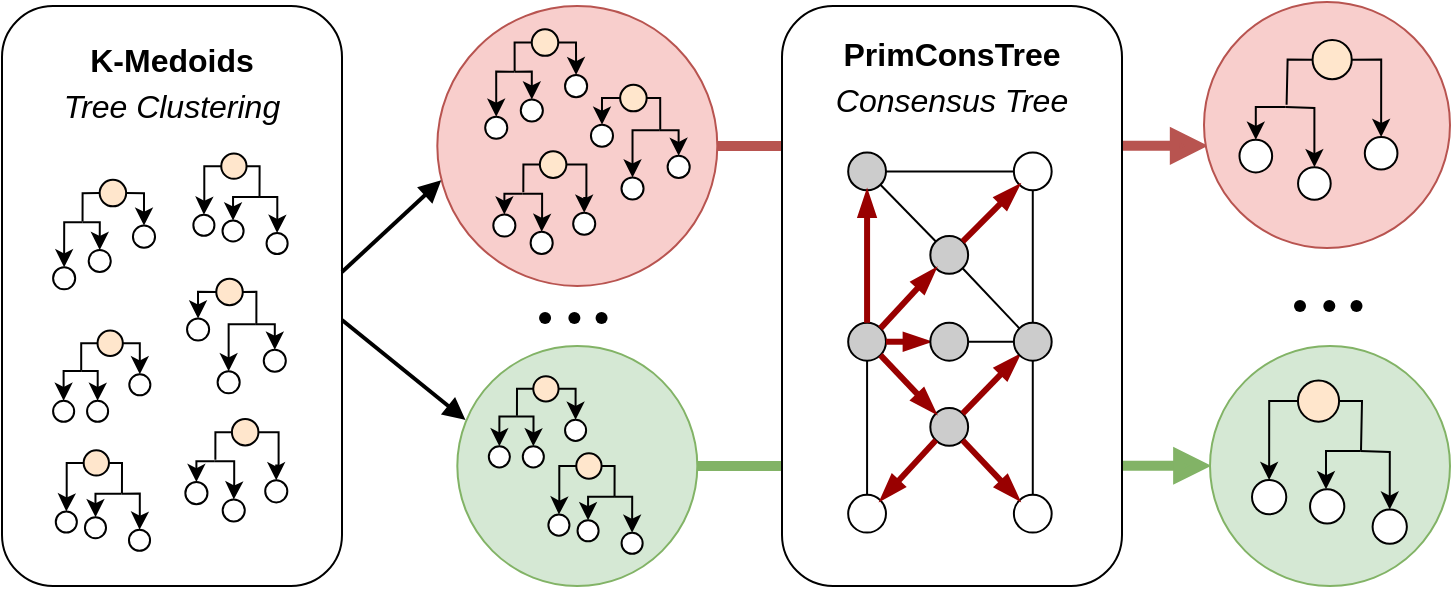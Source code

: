 <mxfile version="24.6.5" type="github">
  <diagram name="Page-1" id="-YpElkYaAKuWAmnfSbVi">
    <mxGraphModel dx="1006" dy="1692" grid="1" gridSize="10" guides="1" tooltips="1" connect="1" arrows="1" fold="1" page="1" pageScale="1" pageWidth="827" pageHeight="1169" math="0" shadow="0">
      <root>
        <mxCell id="0" />
        <mxCell id="1" parent="0" />
        <mxCell id="aS8s-DJT3k0Yt-bZ7xe9-233" style="edgeStyle=orthogonalEdgeStyle;rounded=0;orthogonalLoop=1;jettySize=auto;html=1;strokeWidth=5;endArrow=none;endFill=0;fillColor=#d5e8d4;strokeColor=#82b366;exitX=1;exitY=0.5;exitDx=0;exitDy=0;" edge="1" parent="1" source="aS8s-DJT3k0Yt-bZ7xe9-104">
          <mxGeometry relative="1" as="geometry">
            <mxPoint x="570" y="-290" as="sourcePoint" />
            <mxPoint x="640" y="-290" as="targetPoint" />
          </mxGeometry>
        </mxCell>
        <mxCell id="aS8s-DJT3k0Yt-bZ7xe9-235" style="edgeStyle=orthogonalEdgeStyle;rounded=0;orthogonalLoop=1;jettySize=auto;html=1;strokeWidth=5;endArrow=block;endFill=1;fillColor=#d5e8d4;strokeColor=#82b366;exitX=1;exitY=0.5;exitDx=0;exitDy=0;" edge="1" parent="1">
          <mxGeometry relative="1" as="geometry">
            <mxPoint x="772.66" y="-290.11" as="sourcePoint" />
            <mxPoint x="854.66" y="-290.11" as="targetPoint" />
          </mxGeometry>
        </mxCell>
        <mxCell id="aS8s-DJT3k0Yt-bZ7xe9-230" style="edgeStyle=orthogonalEdgeStyle;rounded=0;orthogonalLoop=1;jettySize=auto;html=1;exitX=1;exitY=0.5;exitDx=0;exitDy=0;entryX=0;entryY=0.241;entryDx=0;entryDy=0;entryPerimeter=0;endArrow=none;endFill=0;fillColor=#f8cecc;strokeColor=#b85450;strokeWidth=5;" edge="1" parent="1" source="aS8s-DJT3k0Yt-bZ7xe9-39" target="aS8s-DJT3k0Yt-bZ7xe9-221">
          <mxGeometry relative="1" as="geometry" />
        </mxCell>
        <mxCell id="aS8s-DJT3k0Yt-bZ7xe9-231" style="edgeStyle=orthogonalEdgeStyle;rounded=0;orthogonalLoop=1;jettySize=auto;html=1;exitX=1;exitY=0.5;exitDx=0;exitDy=0;entryX=0;entryY=0.241;entryDx=0;entryDy=0;entryPerimeter=0;endArrow=block;endFill=1;fillColor=#f8cecc;strokeColor=#b85450;strokeWidth=5;" edge="1" parent="1">
          <mxGeometry relative="1" as="geometry">
            <mxPoint x="781" y="-450.1" as="sourcePoint" />
            <mxPoint x="853" y="-450.1" as="targetPoint" />
          </mxGeometry>
        </mxCell>
        <mxCell id="aS8s-DJT3k0Yt-bZ7xe9-221" value="" style="rounded=1;whiteSpace=wrap;html=1;" vertex="1" parent="1">
          <mxGeometry x="640" y="-520" width="170" height="290" as="geometry" />
        </mxCell>
        <mxCell id="aS8s-DJT3k0Yt-bZ7xe9-1" value="" style="ellipse;whiteSpace=wrap;html=1;aspect=fixed;fontSize=16;movable=1;resizable=1;rotatable=1;deletable=1;editable=1;locked=0;connectable=1;rotation=0;container=0;spacingBottom=1;" vertex="1" parent="1">
          <mxGeometry x="673.09" y="-275.591" width="18.897" height="18.897" as="geometry" />
        </mxCell>
        <mxCell id="aS8s-DJT3k0Yt-bZ7xe9-2" value="" style="ellipse;whiteSpace=wrap;html=1;aspect=fixed;fontSize=20;fillColor=#CCCCCC;movable=1;resizable=1;rotatable=1;deletable=1;editable=1;locked=0;connectable=1;rotation=-90;container=0;" vertex="1" parent="1">
          <mxGeometry x="673.09" y="-446.76" width="18.897" height="18.897" as="geometry" />
        </mxCell>
        <mxCell id="aS8s-DJT3k0Yt-bZ7xe9-3" value="&lt;b&gt;&lt;br&gt;&lt;/b&gt;" style="ellipse;whiteSpace=wrap;html=1;aspect=fixed;fontSize=20;fillColor=#CCCCCC;movable=1;resizable=1;rotatable=1;deletable=1;editable=1;locked=0;connectable=1;rotation=-90;container=0;strokeColor=#000000;" vertex="1" parent="1">
          <mxGeometry x="673.09" y="-361.585" width="18.897" height="18.897" as="geometry" />
        </mxCell>
        <mxCell id="aS8s-DJT3k0Yt-bZ7xe9-4" value="" style="ellipse;whiteSpace=wrap;html=1;aspect=fixed;fontSize=16;movable=1;resizable=1;rotatable=1;deletable=1;editable=1;locked=0;connectable=1;rotation=0;container=0;spacingBottom=1;" vertex="1" parent="1">
          <mxGeometry x="755.942" y="-275.591" width="18.897" height="18.897" as="geometry" />
        </mxCell>
        <mxCell id="aS8s-DJT3k0Yt-bZ7xe9-5" value="" style="ellipse;whiteSpace=wrap;html=1;aspect=fixed;fontSize=16;movable=1;resizable=1;rotatable=1;deletable=1;editable=1;locked=0;connectable=1;rotation=0;container=0;spacingBottom=1;" vertex="1" parent="1">
          <mxGeometry x="755.942" y="-446.76" width="18.897" height="18.897" as="geometry" />
        </mxCell>
        <mxCell id="aS8s-DJT3k0Yt-bZ7xe9-6" value="" style="ellipse;whiteSpace=wrap;html=1;aspect=fixed;fontSize=20;fillColor=#CCCCCC;movable=1;resizable=1;rotatable=1;deletable=1;editable=1;locked=0;connectable=1;rotation=-90;container=0;" vertex="1" parent="1">
          <mxGeometry x="714.168" y="-404.991" width="18.897" height="18.897" as="geometry" />
        </mxCell>
        <mxCell id="aS8s-DJT3k0Yt-bZ7xe9-7" value="" style="ellipse;whiteSpace=wrap;html=1;aspect=fixed;fontSize=20;fillColor=#CCCCCC;movable=1;resizable=1;rotatable=1;deletable=1;editable=1;locked=0;connectable=1;rotation=-90;container=0;" vertex="1" parent="1">
          <mxGeometry x="714.168" y="-318.997" width="18.897" height="18.897" as="geometry" />
        </mxCell>
        <mxCell id="aS8s-DJT3k0Yt-bZ7xe9-8" value="" style="endArrow=none;html=1;rounded=0;entryX=0.5;entryY=0;entryDx=0;entryDy=0;exitX=0;exitY=0.5;exitDx=0;exitDy=0;movable=1;resizable=1;rotatable=1;deletable=1;editable=1;locked=0;connectable=1;" edge="1" parent="1" source="aS8s-DJT3k0Yt-bZ7xe9-3" target="aS8s-DJT3k0Yt-bZ7xe9-1">
          <mxGeometry width="50" height="50" relative="1" as="geometry">
            <mxPoint x="546.375" y="-361.585" as="sourcePoint" />
            <mxPoint x="456.561" y="-361.585" as="targetPoint" />
          </mxGeometry>
        </mxCell>
        <mxCell id="aS8s-DJT3k0Yt-bZ7xe9-9" value="" style="endArrow=blockThin;html=1;rounded=0;entryX=0;entryY=0.5;entryDx=0;entryDy=0;exitX=1;exitY=0.5;exitDx=0;exitDy=0;movable=1;resizable=1;rotatable=1;deletable=1;editable=1;locked=0;connectable=1;strokeWidth=3;strokeColor=#990000;endFill=1;startArrow=none;startFill=0;" edge="1" parent="1" source="aS8s-DJT3k0Yt-bZ7xe9-3" target="aS8s-DJT3k0Yt-bZ7xe9-2">
          <mxGeometry width="50" height="50" relative="1" as="geometry">
            <mxPoint x="552.641" y="-368.956" as="sourcePoint" />
            <mxPoint x="462.827" y="-368.956" as="targetPoint" />
          </mxGeometry>
        </mxCell>
        <mxCell id="aS8s-DJT3k0Yt-bZ7xe9-10" value="" style="endArrow=none;html=1;rounded=0;entryX=0.5;entryY=0;entryDx=0;entryDy=0;exitX=0;exitY=0.5;exitDx=0;exitDy=0;movable=1;resizable=1;rotatable=1;deletable=1;editable=1;locked=0;connectable=1;" edge="1" parent="1" source="aS8s-DJT3k0Yt-bZ7xe9-24" target="aS8s-DJT3k0Yt-bZ7xe9-4">
          <mxGeometry width="50" height="50" relative="1" as="geometry">
            <mxPoint x="765.689" y="-338.653" as="sourcePoint" />
            <mxPoint x="529.665" y="-340.291" as="targetPoint" />
          </mxGeometry>
        </mxCell>
        <mxCell id="aS8s-DJT3k0Yt-bZ7xe9-11" value="" style="endArrow=none;html=1;rounded=0;entryX=1;entryY=0.5;entryDx=0;entryDy=0;exitX=0.5;exitY=1;exitDx=0;exitDy=0;movable=1;resizable=1;rotatable=1;deletable=1;editable=1;locked=0;connectable=1;" edge="1" parent="1" source="aS8s-DJT3k0Yt-bZ7xe9-5" target="aS8s-DJT3k0Yt-bZ7xe9-24">
          <mxGeometry width="50" height="50" relative="1" as="geometry">
            <mxPoint x="561.692" y="-535.211" as="sourcePoint" />
            <mxPoint x="765.689" y="-359.947" as="targetPoint" />
          </mxGeometry>
        </mxCell>
        <mxCell id="aS8s-DJT3k0Yt-bZ7xe9-12" value="" style="endArrow=blockThin;html=1;rounded=0;exitX=1;exitY=1;exitDx=0;exitDy=0;entryX=0;entryY=1;entryDx=0;entryDy=0;movable=1;resizable=1;rotatable=1;deletable=1;editable=1;locked=0;connectable=1;strokeWidth=3;strokeColor=#990000;endFill=1;startArrow=none;startFill=0;" edge="1" parent="1" source="aS8s-DJT3k0Yt-bZ7xe9-6" target="aS8s-DJT3k0Yt-bZ7xe9-5">
          <mxGeometry width="50" height="50" relative="1" as="geometry">
            <mxPoint x="521.311" y="-339.472" as="sourcePoint" />
            <mxPoint x="526.881" y="-417.276" as="targetPoint" />
          </mxGeometry>
        </mxCell>
        <mxCell id="aS8s-DJT3k0Yt-bZ7xe9-13" value="" style="endArrow=none;html=1;rounded=0;entryX=1;entryY=1;entryDx=0;entryDy=0;exitX=0;exitY=0;exitDx=0;exitDy=0;movable=1;resizable=1;rotatable=1;deletable=1;editable=1;locked=0;connectable=1;strokeWidth=3;strokeColor=#990000;endFill=0;startArrow=blockThin;startFill=1;" edge="1" parent="1" source="aS8s-DJT3k0Yt-bZ7xe9-6" target="aS8s-DJT3k0Yt-bZ7xe9-3">
          <mxGeometry width="50" height="50" relative="1" as="geometry">
            <mxPoint x="487.891" y="-472.149" as="sourcePoint" />
            <mxPoint x="463.523" y="-500.813" as="targetPoint" />
          </mxGeometry>
        </mxCell>
        <mxCell id="aS8s-DJT3k0Yt-bZ7xe9-14" value="" style="endArrow=blockThin;html=1;rounded=0;exitX=0;exitY=1;exitDx=0;exitDy=0;entryX=1;entryY=0;entryDx=0;entryDy=0;movable=1;resizable=1;rotatable=1;deletable=1;editable=1;locked=0;connectable=1;strokeWidth=3;strokeColor=#990000;endFill=1;startArrow=none;startFill=0;" edge="1" parent="1" source="aS8s-DJT3k0Yt-bZ7xe9-3" target="aS8s-DJT3k0Yt-bZ7xe9-7">
          <mxGeometry width="50" height="50" relative="1" as="geometry">
            <mxPoint x="533.147" y="-367.318" as="sourcePoint" />
            <mxPoint x="496.246" y="-387.793" as="targetPoint" />
          </mxGeometry>
        </mxCell>
        <mxCell id="aS8s-DJT3k0Yt-bZ7xe9-15" value="" style="endArrow=none;html=1;rounded=0;exitX=0;exitY=0;exitDx=0;exitDy=0;entryX=0;entryY=1;entryDx=0;entryDy=0;movable=1;resizable=1;rotatable=1;deletable=1;editable=1;locked=0;connectable=1;strokeWidth=3;strokeColor=#990000;endFill=0;startArrow=blockThin;startFill=1;" edge="1" parent="1" source="aS8s-DJT3k0Yt-bZ7xe9-4" target="aS8s-DJT3k0Yt-bZ7xe9-7">
          <mxGeometry width="50" height="50" relative="1" as="geometry">
            <mxPoint x="515.045" y="-349.3" as="sourcePoint" />
            <mxPoint x="521.311" y="-426.285" as="targetPoint" />
          </mxGeometry>
        </mxCell>
        <mxCell id="aS8s-DJT3k0Yt-bZ7xe9-16" value="" style="endArrow=none;html=1;rounded=0;entryX=1;entryY=1;entryDx=0;entryDy=0;exitX=0;exitY=0;exitDx=0;exitDy=0;movable=1;resizable=1;rotatable=1;deletable=1;editable=1;locked=0;connectable=1;strokeWidth=3;strokeColor=#990000;endFill=0;startArrow=blockThin;startFill=1;" edge="1" parent="1" source="aS8s-DJT3k0Yt-bZ7xe9-24" target="aS8s-DJT3k0Yt-bZ7xe9-7">
          <mxGeometry width="50" height="50" relative="1" as="geometry">
            <mxPoint x="753.853" y="-341.929" as="sourcePoint" />
            <mxPoint x="463.523" y="-367.318" as="targetPoint" />
          </mxGeometry>
        </mxCell>
        <mxCell id="aS8s-DJT3k0Yt-bZ7xe9-17" value="" style="endArrow=none;html=1;rounded=0;entryX=0.5;entryY=1;entryDx=0;entryDy=0;exitX=0.5;exitY=0;exitDx=0;exitDy=0;movable=1;resizable=1;rotatable=1;deletable=1;editable=1;locked=0;connectable=1;strokeWidth=3;strokeColor=#990000;endFill=0;startArrow=blockThin;startFill=1;" edge="1" parent="1" source="aS8s-DJT3k0Yt-bZ7xe9-21" target="aS8s-DJT3k0Yt-bZ7xe9-3">
          <mxGeometry width="50" height="50" relative="1" as="geometry">
            <mxPoint x="751.068" y="-354.214" as="sourcePoint" />
            <mxPoint x="711.383" y="-318.178" as="targetPoint" />
          </mxGeometry>
        </mxCell>
        <mxCell id="aS8s-DJT3k0Yt-bZ7xe9-18" value="" style="endArrow=none;html=1;rounded=0;entryX=0.5;entryY=1;entryDx=0;entryDy=0;movable=1;resizable=1;rotatable=1;deletable=1;editable=1;locked=0;connectable=1;exitX=0;exitY=0.5;exitDx=0;exitDy=0;" edge="1" parent="1" source="aS8s-DJT3k0Yt-bZ7xe9-5" target="aS8s-DJT3k0Yt-bZ7xe9-2">
          <mxGeometry width="50" height="50" relative="1" as="geometry">
            <mxPoint x="746.891" y="-434.475" as="sourcePoint" />
            <mxPoint x="711.383" y="-404.172" as="targetPoint" />
          </mxGeometry>
        </mxCell>
        <mxCell id="aS8s-DJT3k0Yt-bZ7xe9-19" value="" style="endArrow=none;html=1;rounded=0;entryX=0;entryY=1;entryDx=0;entryDy=0;exitX=1;exitY=0;exitDx=0;exitDy=0;movable=1;resizable=1;rotatable=1;deletable=1;editable=1;locked=0;connectable=1;" edge="1" parent="1" source="aS8s-DJT3k0Yt-bZ7xe9-24" target="aS8s-DJT3k0Yt-bZ7xe9-6">
          <mxGeometry width="50" height="50" relative="1" as="geometry">
            <mxPoint x="753.853" y="-356.671" as="sourcePoint" />
            <mxPoint x="716.953" y="-324.73" as="targetPoint" />
          </mxGeometry>
        </mxCell>
        <mxCell id="aS8s-DJT3k0Yt-bZ7xe9-20" value="" style="endArrow=none;html=1;rounded=0;entryX=0.5;entryY=1;entryDx=0;entryDy=0;exitX=0.5;exitY=0;exitDx=0;exitDy=0;movable=1;resizable=1;rotatable=1;deletable=1;editable=1;locked=0;connectable=1;" edge="1" parent="1" source="aS8s-DJT3k0Yt-bZ7xe9-24" target="aS8s-DJT3k0Yt-bZ7xe9-21">
          <mxGeometry width="50" height="50" relative="1" as="geometry">
            <mxPoint x="751.068" y="-349.3" as="sourcePoint" />
            <mxPoint x="493.461" y="-451.674" as="targetPoint" />
          </mxGeometry>
        </mxCell>
        <mxCell id="aS8s-DJT3k0Yt-bZ7xe9-21" value="" style="ellipse;whiteSpace=wrap;html=1;aspect=fixed;fillColor=#CCCCCC;movable=1;resizable=1;rotatable=1;deletable=1;editable=1;locked=0;connectable=1;rotation=-90;container=0;" vertex="1" parent="1">
          <mxGeometry x="714.168" y="-361.585" width="18.897" height="18.897" as="geometry" />
        </mxCell>
        <mxCell id="aS8s-DJT3k0Yt-bZ7xe9-22" value="" style="endArrow=blockThin;html=1;rounded=0;entryX=1;entryY=0;entryDx=0;entryDy=0;exitX=0;exitY=0;exitDx=0;exitDy=0;movable=1;resizable=1;rotatable=1;deletable=1;editable=1;locked=0;connectable=1;strokeWidth=3;strokeColor=#990000;endFill=1;startArrow=none;startFill=0;" edge="1" parent="1" source="aS8s-DJT3k0Yt-bZ7xe9-7" target="aS8s-DJT3k0Yt-bZ7xe9-1">
          <mxGeometry width="50" height="50" relative="1" as="geometry">
            <mxPoint x="765.689" y="-477.063" as="sourcePoint" />
            <mxPoint x="741.321" y="-506.546" as="targetPoint" />
          </mxGeometry>
        </mxCell>
        <mxCell id="aS8s-DJT3k0Yt-bZ7xe9-23" value="" style="endArrow=none;html=1;rounded=0;entryX=0;entryY=1;entryDx=0;entryDy=0;exitX=1;exitY=0;exitDx=0;exitDy=0;movable=1;resizable=1;rotatable=1;deletable=1;editable=1;locked=0;connectable=1;" edge="1" parent="1" source="aS8s-DJT3k0Yt-bZ7xe9-6" target="aS8s-DJT3k0Yt-bZ7xe9-2">
          <mxGeometry width="50" height="50" relative="1" as="geometry">
            <mxPoint x="765.689" y="-460.683" as="sourcePoint" />
            <mxPoint x="741.321" y="-490.167" as="targetPoint" />
          </mxGeometry>
        </mxCell>
        <mxCell id="aS8s-DJT3k0Yt-bZ7xe9-24" value="" style="ellipse;whiteSpace=wrap;html=1;aspect=fixed;fillColor=#CCCCCC;movable=1;resizable=1;rotatable=1;deletable=1;editable=1;locked=0;connectable=1;rotation=-90;container=0;" vertex="1" parent="1">
          <mxGeometry x="755.942" y="-361.585" width="18.897" height="18.897" as="geometry" />
        </mxCell>
        <mxCell id="aS8s-DJT3k0Yt-bZ7xe9-195" value="" style="ellipse;whiteSpace=wrap;html=1;aspect=fixed;fillColor=#d5e8d4;strokeColor=#82b366;" vertex="1" parent="1">
          <mxGeometry x="854" y="-350" width="120" height="120" as="geometry" />
        </mxCell>
        <mxCell id="aS8s-DJT3k0Yt-bZ7xe9-222" value="" style="group" vertex="1" connectable="0" parent="1">
          <mxGeometry x="875" y="-332.74" width="77.67" height="81.66" as="geometry" />
        </mxCell>
        <mxCell id="aS8s-DJT3k0Yt-bZ7xe9-208" value="&lt;b&gt;&lt;br&gt;&lt;/b&gt;" style="ellipse;whiteSpace=wrap;html=1;aspect=fixed;fontSize=20;fillColor=#ffe6cc;movable=1;resizable=1;rotatable=1;deletable=1;editable=1;locked=0;connectable=1;rotation=0;strokeColor=#000000;" vertex="1" parent="aS8s-DJT3k0Yt-bZ7xe9-222">
          <mxGeometry x="22.98" width="20.565" height="20.565" as="geometry" />
        </mxCell>
        <mxCell id="aS8s-DJT3k0Yt-bZ7xe9-209" value="" style="endArrow=classic;html=1;rounded=0;exitX=0;exitY=0.5;exitDx=0;exitDy=0;edgeStyle=orthogonalEdgeStyle;endFill=1;entryX=0.5;entryY=0;entryDx=0;entryDy=0;" edge="1" parent="aS8s-DJT3k0Yt-bZ7xe9-222" source="aS8s-DJT3k0Yt-bZ7xe9-208" target="aS8s-DJT3k0Yt-bZ7xe9-210">
          <mxGeometry width="50" height="50" relative="1" as="geometry">
            <mxPoint x="31.349" y="17.005" as="sourcePoint" />
            <mxPoint x="5.449" y="32.261" as="targetPoint" />
          </mxGeometry>
        </mxCell>
        <mxCell id="aS8s-DJT3k0Yt-bZ7xe9-210" value="" style="ellipse;whiteSpace=wrap;html=1;aspect=fixed;fontSize=14;movable=1;resizable=1;rotatable=1;deletable=1;editable=1;locked=0;connectable=1;rotation=0;" vertex="1" parent="aS8s-DJT3k0Yt-bZ7xe9-222">
          <mxGeometry y="49.729" width="17.137" height="17.137" as="geometry" />
        </mxCell>
        <mxCell id="aS8s-DJT3k0Yt-bZ7xe9-211" value="" style="endArrow=none;html=1;rounded=0;exitX=1;exitY=0.5;exitDx=0;exitDy=0;edgeStyle=orthogonalEdgeStyle;endFill=0;" edge="1" parent="aS8s-DJT3k0Yt-bZ7xe9-222" source="aS8s-DJT3k0Yt-bZ7xe9-208">
          <mxGeometry width="50" height="50" relative="1" as="geometry">
            <mxPoint x="59.522" y="62.4" as="sourcePoint" />
            <mxPoint x="54.503" y="34.949" as="targetPoint" />
          </mxGeometry>
        </mxCell>
        <mxCell id="aS8s-DJT3k0Yt-bZ7xe9-212" value="" style="ellipse;whiteSpace=wrap;html=1;aspect=fixed;fontSize=14;movable=1;resizable=1;rotatable=1;deletable=1;editable=1;locked=0;connectable=1;rotation=0;" vertex="1" parent="aS8s-DJT3k0Yt-bZ7xe9-222">
          <mxGeometry x="60.298" y="64.523" width="17.137" height="17.137" as="geometry" />
        </mxCell>
        <mxCell id="aS8s-DJT3k0Yt-bZ7xe9-213" value="" style="endArrow=none;html=1;rounded=0;movable=1;resizable=1;rotatable=1;deletable=1;editable=1;locked=0;connectable=1;" edge="1" parent="aS8s-DJT3k0Yt-bZ7xe9-222">
          <mxGeometry width="50" height="50" relative="1" as="geometry">
            <mxPoint x="65.935" y="69.536" as="sourcePoint" />
            <mxPoint x="65.38" y="69.114" as="targetPoint" />
          </mxGeometry>
        </mxCell>
        <mxCell id="aS8s-DJT3k0Yt-bZ7xe9-214" value="" style="ellipse;whiteSpace=wrap;html=1;aspect=fixed;fontSize=14;movable=1;resizable=1;rotatable=1;deletable=1;editable=1;locked=0;connectable=1;rotation=0;" vertex="1" parent="aS8s-DJT3k0Yt-bZ7xe9-222">
          <mxGeometry x="29.021" y="54.347" width="17.137" height="17.137" as="geometry" />
        </mxCell>
        <mxCell id="aS8s-DJT3k0Yt-bZ7xe9-215" value="" style="endArrow=classic;html=1;rounded=0;entryX=0.5;entryY=0;entryDx=0;entryDy=0;edgeStyle=orthogonalEdgeStyle;" edge="1" parent="aS8s-DJT3k0Yt-bZ7xe9-222" target="aS8s-DJT3k0Yt-bZ7xe9-212">
          <mxGeometry width="50" height="50" relative="1" as="geometry">
            <mxPoint x="54.121" y="35.285" as="sourcePoint" />
            <mxPoint x="82.139" y="69.536" as="targetPoint" />
          </mxGeometry>
        </mxCell>
        <mxCell id="aS8s-DJT3k0Yt-bZ7xe9-216" value="" style="endArrow=classic;html=1;rounded=0;entryX=0.5;entryY=0;entryDx=0;entryDy=0;edgeStyle=elbowEdgeStyle;" edge="1" parent="aS8s-DJT3k0Yt-bZ7xe9-222" target="aS8s-DJT3k0Yt-bZ7xe9-214">
          <mxGeometry width="50" height="50" relative="1" as="geometry">
            <mxPoint x="54.121" y="35.285" as="sourcePoint" />
            <mxPoint x="29.818" y="69.536" as="targetPoint" />
            <Array as="points">
              <mxPoint x="37" y="44" />
            </Array>
          </mxGeometry>
        </mxCell>
        <mxCell id="aS8s-DJT3k0Yt-bZ7xe9-160" value="" style="ellipse;whiteSpace=wrap;html=1;aspect=fixed;fillColor=#f8cecc;strokeColor=#b85450;" vertex="1" parent="1">
          <mxGeometry x="851" y="-522" width="123" height="123" as="geometry" />
        </mxCell>
        <mxCell id="aS8s-DJT3k0Yt-bZ7xe9-223" value="" style="group" vertex="1" connectable="0" parent="1">
          <mxGeometry x="868.74" y="-502.96" width="84" height="81.97" as="geometry" />
        </mxCell>
        <mxCell id="aS8s-DJT3k0Yt-bZ7xe9-180" value="" style="endArrow=none;html=1;rounded=0;movable=1;resizable=1;rotatable=1;deletable=1;editable=1;locked=0;connectable=1;" edge="1" parent="aS8s-DJT3k0Yt-bZ7xe9-223" source="aS8s-DJT3k0Yt-bZ7xe9-181">
          <mxGeometry width="50" height="50" relative="1" as="geometry">
            <mxPoint x="-27.016" y="100.59" as="sourcePoint" />
            <mxPoint x="39.671" y="8.178" as="targetPoint" />
          </mxGeometry>
        </mxCell>
        <mxCell id="aS8s-DJT3k0Yt-bZ7xe9-181" value="&lt;b&gt;&lt;br&gt;&lt;/b&gt;" style="ellipse;whiteSpace=wrap;html=1;aspect=fixed;fontSize=20;fillColor=#ffe6cc;movable=1;resizable=1;rotatable=1;deletable=1;editable=1;locked=0;connectable=1;rotation=0;strokeColor=#000000;container=0;" vertex="1" parent="aS8s-DJT3k0Yt-bZ7xe9-223">
          <mxGeometry x="36.539" width="19.595" height="19.595" as="geometry" />
        </mxCell>
        <mxCell id="aS8s-DJT3k0Yt-bZ7xe9-182" value="" style="endArrow=none;html=1;rounded=0;movable=1;resizable=1;rotatable=1;deletable=1;editable=1;locked=0;connectable=1;" edge="1" parent="aS8s-DJT3k0Yt-bZ7xe9-223">
          <mxGeometry width="50" height="50" relative="1" as="geometry">
            <mxPoint x="34.913" y="68.288" as="sourcePoint" />
            <mxPoint x="34.36" y="67.858" as="targetPoint" />
          </mxGeometry>
        </mxCell>
        <mxCell id="aS8s-DJT3k0Yt-bZ7xe9-183" value="" style="ellipse;whiteSpace=wrap;html=1;aspect=fixed;fontSize=14;movable=1;resizable=1;rotatable=1;deletable=1;editable=1;locked=0;connectable=1;rotation=0;container=0;" vertex="1" parent="aS8s-DJT3k0Yt-bZ7xe9-223">
          <mxGeometry y="49.844" width="16.329" height="16.329" as="geometry" />
        </mxCell>
        <mxCell id="aS8s-DJT3k0Yt-bZ7xe9-184" value="" style="endArrow=none;html=1;rounded=0;exitX=0;exitY=0.5;exitDx=0;exitDy=0;edgeStyle=orthogonalEdgeStyle;endFill=0;" edge="1" parent="aS8s-DJT3k0Yt-bZ7xe9-223" source="aS8s-DJT3k0Yt-bZ7xe9-181">
          <mxGeometry width="50" height="50" relative="1" as="geometry">
            <mxPoint x="44.893" y="17.309" as="sourcePoint" />
            <mxPoint x="23.557" y="32.29" as="targetPoint" />
          </mxGeometry>
        </mxCell>
        <mxCell id="aS8s-DJT3k0Yt-bZ7xe9-185" value="" style="endArrow=classic;html=1;rounded=0;entryX=0.5;entryY=0;entryDx=0;entryDy=0;edgeStyle=orthogonalEdgeStyle;" edge="1" parent="aS8s-DJT3k0Yt-bZ7xe9-223" target="aS8s-DJT3k0Yt-bZ7xe9-187">
          <mxGeometry width="50" height="50" relative="1" as="geometry">
            <mxPoint x="23.121" y="33.425" as="sourcePoint" />
            <mxPoint x="51.088" y="68.288" as="targetPoint" />
          </mxGeometry>
        </mxCell>
        <mxCell id="aS8s-DJT3k0Yt-bZ7xe9-186" value="" style="endArrow=classic;html=1;rounded=0;entryX=0.5;entryY=0;entryDx=0;entryDy=0;edgeStyle=orthogonalEdgeStyle;" edge="1" parent="aS8s-DJT3k0Yt-bZ7xe9-223" target="aS8s-DJT3k0Yt-bZ7xe9-183">
          <mxGeometry width="50" height="50" relative="1" as="geometry">
            <mxPoint x="23.121" y="33.425" as="sourcePoint" />
            <mxPoint x="-1.137" y="68.288" as="targetPoint" />
            <Array as="points">
              <mxPoint x="8.16" y="32.837" />
            </Array>
          </mxGeometry>
        </mxCell>
        <mxCell id="aS8s-DJT3k0Yt-bZ7xe9-187" value="" style="ellipse;whiteSpace=wrap;html=1;aspect=fixed;fontSize=14;movable=1;resizable=1;rotatable=1;deletable=1;editable=1;locked=0;connectable=1;rotation=0;container=0;" vertex="1" parent="aS8s-DJT3k0Yt-bZ7xe9-223">
          <mxGeometry x="29.287" y="63.527" width="16.329" height="16.329" as="geometry" />
        </mxCell>
        <mxCell id="aS8s-DJT3k0Yt-bZ7xe9-188" value="" style="ellipse;whiteSpace=wrap;html=1;aspect=fixed;fontSize=14;movable=1;resizable=1;rotatable=1;deletable=1;editable=1;locked=0;connectable=1;rotation=0;container=0;" vertex="1" parent="aS8s-DJT3k0Yt-bZ7xe9-223">
          <mxGeometry x="62.66" y="48.428" width="16.329" height="16.329" as="geometry" />
        </mxCell>
        <mxCell id="aS8s-DJT3k0Yt-bZ7xe9-189" value="" style="endArrow=classic;html=1;rounded=0;exitX=1;exitY=0.5;exitDx=0;exitDy=0;entryX=0.5;entryY=0;entryDx=0;entryDy=0;edgeStyle=orthogonalEdgeStyle;" edge="1" parent="aS8s-DJT3k0Yt-bZ7xe9-223" source="aS8s-DJT3k0Yt-bZ7xe9-181" target="aS8s-DJT3k0Yt-bZ7xe9-188">
          <mxGeometry width="50" height="50" relative="1" as="geometry">
            <mxPoint x="73.014" y="63.515" as="sourcePoint" />
            <mxPoint x="73.056" y="45.797" as="targetPoint" />
          </mxGeometry>
        </mxCell>
        <mxCell id="aS8s-DJT3k0Yt-bZ7xe9-224" value="" style="group" vertex="1" connectable="0" parent="1">
          <mxGeometry x="889" y="-380" width="48.26" height="20" as="geometry" />
        </mxCell>
        <mxCell id="aS8s-DJT3k0Yt-bZ7xe9-225" value="" style="shape=waypoint;sketch=0;fillStyle=solid;size=6;pointerEvents=1;points=[];fillColor=none;resizable=0;rotatable=0;perimeter=centerPerimeter;snapToPoint=1;" vertex="1" parent="aS8s-DJT3k0Yt-bZ7xe9-224">
          <mxGeometry width="20" height="20" as="geometry" />
        </mxCell>
        <mxCell id="aS8s-DJT3k0Yt-bZ7xe9-226" value="" style="shape=waypoint;sketch=0;fillStyle=solid;size=6;pointerEvents=1;points=[];fillColor=none;resizable=0;rotatable=0;perimeter=centerPerimeter;snapToPoint=1;" vertex="1" parent="aS8s-DJT3k0Yt-bZ7xe9-224">
          <mxGeometry x="14.66" width="20" height="20" as="geometry" />
        </mxCell>
        <mxCell id="aS8s-DJT3k0Yt-bZ7xe9-227" value="" style="shape=waypoint;sketch=0;fillStyle=solid;size=6;pointerEvents=1;points=[];fillColor=none;resizable=0;rotatable=0;perimeter=centerPerimeter;snapToPoint=1;" vertex="1" parent="aS8s-DJT3k0Yt-bZ7xe9-224">
          <mxGeometry x="28.26" width="20" height="20" as="geometry" />
        </mxCell>
        <mxCell id="aS8s-DJT3k0Yt-bZ7xe9-39" value="" style="ellipse;whiteSpace=wrap;html=1;aspect=fixed;fillColor=#f8cecc;strokeColor=#b85450;container=0;" vertex="1" parent="1">
          <mxGeometry x="467.66" y="-520" width="140" height="140" as="geometry" />
        </mxCell>
        <mxCell id="aS8s-DJT3k0Yt-bZ7xe9-54" value="" style="endArrow=none;html=1;rounded=0;movable=1;resizable=1;rotatable=1;deletable=1;editable=1;locked=0;connectable=1;" edge="1" parent="1">
          <mxGeometry width="50" height="50" relative="1" as="geometry">
            <mxPoint x="586.396" y="-435.767" as="sourcePoint" />
            <mxPoint x="586.043" y="-436.039" as="targetPoint" />
          </mxGeometry>
        </mxCell>
        <mxCell id="aS8s-DJT3k0Yt-bZ7xe9-55" value="" style="ellipse;whiteSpace=wrap;html=1;aspect=fixed;fontSize=14;movable=1;resizable=1;rotatable=1;deletable=1;editable=1;locked=0;connectable=1;rotation=0;container=0;" vertex="1" parent="1">
          <mxGeometry x="559.738" y="-434.294" width="11.049" height="11.049" as="geometry" />
        </mxCell>
        <mxCell id="aS8s-DJT3k0Yt-bZ7xe9-57" value="" style="endArrow=classic;html=1;rounded=0;entryX=0.5;entryY=0;entryDx=0;entryDy=0;edgeStyle=orthogonalEdgeStyle;" edge="1" parent="1" target="aS8s-DJT3k0Yt-bZ7xe9-59">
          <mxGeometry width="50" height="50" relative="1" as="geometry">
            <mxPoint x="578.882" y="-457.85" as="sourcePoint" />
            <mxPoint x="596.703" y="-435.767" as="targetPoint" />
          </mxGeometry>
        </mxCell>
        <mxCell id="aS8s-DJT3k0Yt-bZ7xe9-58" value="" style="endArrow=classic;html=1;rounded=0;entryX=0.5;entryY=0;entryDx=0;entryDy=0;edgeStyle=elbowEdgeStyle;" edge="1" parent="1" target="aS8s-DJT3k0Yt-bZ7xe9-55">
          <mxGeometry width="50" height="50" relative="1" as="geometry">
            <mxPoint x="578.882" y="-457.85" as="sourcePoint" />
            <mxPoint x="563.425" y="-435.767" as="targetPoint" />
            <Array as="points">
              <mxPoint x="565.259" y="-446.8" />
            </Array>
          </mxGeometry>
        </mxCell>
        <mxCell id="aS8s-DJT3k0Yt-bZ7xe9-26" value="" style="endArrow=none;html=1;rounded=0;movable=1;resizable=1;rotatable=1;deletable=1;editable=1;locked=0;connectable=1;" edge="1" parent="1" source="aS8s-DJT3k0Yt-bZ7xe9-27">
          <mxGeometry width="50" height="50" relative="1" as="geometry">
            <mxPoint x="474.378" y="-444.617" as="sourcePoint" />
            <mxPoint x="516.872" y="-503.153" as="targetPoint" />
          </mxGeometry>
        </mxCell>
        <mxCell id="aS8s-DJT3k0Yt-bZ7xe9-27" value="&lt;b&gt;&lt;br&gt;&lt;/b&gt;" style="ellipse;whiteSpace=wrap;html=1;aspect=fixed;fontSize=20;fillColor=#ffe6cc;movable=1;resizable=1;rotatable=1;deletable=1;editable=1;locked=0;connectable=1;rotation=0;strokeColor=#000000;container=0;" vertex="1" parent="1">
          <mxGeometry x="514.876" y="-508.333" width="13.259" height="13.259" as="geometry" />
        </mxCell>
        <mxCell id="aS8s-DJT3k0Yt-bZ7xe9-28" value="" style="endArrow=none;html=1;rounded=0;movable=1;resizable=1;rotatable=1;deletable=1;editable=1;locked=0;connectable=1;" edge="1" parent="1">
          <mxGeometry width="50" height="50" relative="1" as="geometry">
            <mxPoint x="513.84" y="-465.078" as="sourcePoint" />
            <mxPoint x="513.487" y="-465.35" as="targetPoint" />
          </mxGeometry>
        </mxCell>
        <mxCell id="aS8s-DJT3k0Yt-bZ7xe9-29" value="" style="ellipse;whiteSpace=wrap;html=1;aspect=fixed;fontSize=14;movable=1;resizable=1;rotatable=1;deletable=1;editable=1;locked=0;connectable=1;rotation=0;container=0;" vertex="1" parent="1">
          <mxGeometry x="491.593" y="-464.627" width="11.049" height="11.049" as="geometry" />
        </mxCell>
        <mxCell id="aS8s-DJT3k0Yt-bZ7xe9-30" value="" style="endArrow=none;html=1;rounded=0;exitX=0;exitY=0.5;exitDx=0;exitDy=0;edgeStyle=orthogonalEdgeStyle;endFill=0;" edge="1" parent="1" source="aS8s-DJT3k0Yt-bZ7xe9-27">
          <mxGeometry width="50" height="50" relative="1" as="geometry">
            <mxPoint x="520.199" y="-497.369" as="sourcePoint" />
            <mxPoint x="506.326" y="-487.533" as="targetPoint" />
          </mxGeometry>
        </mxCell>
        <mxCell id="aS8s-DJT3k0Yt-bZ7xe9-32" value="" style="endArrow=classic;html=1;rounded=0;entryX=0.5;entryY=0;entryDx=0;entryDy=0;edgeStyle=orthogonalEdgeStyle;" edge="1" parent="1" target="aS8s-DJT3k0Yt-bZ7xe9-34">
          <mxGeometry width="50" height="50" relative="1" as="geometry">
            <mxPoint x="506.326" y="-487.161" as="sourcePoint" />
            <mxPoint x="524.146" y="-465.078" as="targetPoint" />
          </mxGeometry>
        </mxCell>
        <mxCell id="aS8s-DJT3k0Yt-bZ7xe9-33" value="" style="endArrow=classic;html=1;rounded=0;entryX=0.5;entryY=0;entryDx=0;entryDy=0;edgeStyle=orthogonalEdgeStyle;" edge="1" parent="1" target="aS8s-DJT3k0Yt-bZ7xe9-29">
          <mxGeometry width="50" height="50" relative="1" as="geometry">
            <mxPoint x="506.326" y="-487.161" as="sourcePoint" />
            <mxPoint x="490.868" y="-465.078" as="targetPoint" />
            <Array as="points">
              <mxPoint x="496.793" y="-487.533" />
            </Array>
          </mxGeometry>
        </mxCell>
        <mxCell id="aS8s-DJT3k0Yt-bZ7xe9-34" value="" style="ellipse;whiteSpace=wrap;html=1;aspect=fixed;fontSize=14;movable=1;resizable=1;rotatable=1;deletable=1;editable=1;locked=0;connectable=1;rotation=0;container=0;" vertex="1" parent="1">
          <mxGeometry x="509.388" y="-473.293" width="11.049" height="11.049" as="geometry" />
        </mxCell>
        <mxCell id="aS8s-DJT3k0Yt-bZ7xe9-35" value="" style="ellipse;whiteSpace=wrap;html=1;aspect=fixed;fontSize=14;movable=1;resizable=1;rotatable=1;deletable=1;editable=1;locked=0;connectable=1;rotation=0;container=0;" vertex="1" parent="1">
          <mxGeometry x="531.521" y="-485.458" width="11.049" height="11.049" as="geometry" />
        </mxCell>
        <mxCell id="aS8s-DJT3k0Yt-bZ7xe9-36" value="" style="endArrow=classic;html=1;rounded=0;exitX=1;exitY=0.5;exitDx=0;exitDy=0;entryX=0.5;entryY=0;entryDx=0;entryDy=0;edgeStyle=orthogonalEdgeStyle;" edge="1" parent="1" source="aS8s-DJT3k0Yt-bZ7xe9-27" target="aS8s-DJT3k0Yt-bZ7xe9-35">
          <mxGeometry width="50" height="50" relative="1" as="geometry">
            <mxPoint x="538.118" y="-468.101" as="sourcePoint" />
            <mxPoint x="538.145" y="-479.324" as="targetPoint" />
          </mxGeometry>
        </mxCell>
        <mxCell id="aS8s-DJT3k0Yt-bZ7xe9-52" value="" style="endArrow=none;html=1;rounded=0;movable=1;resizable=1;rotatable=1;deletable=1;editable=1;locked=0;connectable=1;" edge="1" parent="1" source="aS8s-DJT3k0Yt-bZ7xe9-53">
          <mxGeometry width="50" height="50" relative="1" as="geometry">
            <mxPoint x="518.577" y="-416.883" as="sourcePoint" />
            <mxPoint x="561.071" y="-475.42" as="targetPoint" />
          </mxGeometry>
        </mxCell>
        <mxCell id="aS8s-DJT3k0Yt-bZ7xe9-53" value="&lt;b&gt;&lt;br&gt;&lt;/b&gt;" style="ellipse;whiteSpace=wrap;html=1;aspect=fixed;fontSize=20;fillColor=#ffe6cc;movable=1;resizable=1;rotatable=1;deletable=1;editable=1;locked=0;connectable=1;rotation=0;strokeColor=#000000;container=0;" vertex="1" parent="1">
          <mxGeometry x="559.076" y="-480.6" width="13.259" height="13.259" as="geometry" />
        </mxCell>
        <mxCell id="aS8s-DJT3k0Yt-bZ7xe9-56" value="" style="endArrow=classic;html=1;rounded=0;exitX=0;exitY=0.5;exitDx=0;exitDy=0;edgeStyle=orthogonalEdgeStyle;endFill=1;entryX=0.5;entryY=0;entryDx=0;entryDy=0;" edge="1" parent="1" source="aS8s-DJT3k0Yt-bZ7xe9-53" target="aS8s-DJT3k0Yt-bZ7xe9-60">
          <mxGeometry width="50" height="50" relative="1" as="geometry">
            <mxPoint x="564.399" y="-469.636" as="sourcePoint" />
            <mxPoint x="547.925" y="-459.8" as="targetPoint" />
          </mxGeometry>
        </mxCell>
        <mxCell id="aS8s-DJT3k0Yt-bZ7xe9-60" value="" style="ellipse;whiteSpace=wrap;html=1;aspect=fixed;fontSize=14;movable=1;resizable=1;rotatable=1;deletable=1;editable=1;locked=0;connectable=1;rotation=0;container=0;" vertex="1" parent="1">
          <mxGeometry x="544.46" y="-460.671" width="11.049" height="11.049" as="geometry" />
        </mxCell>
        <mxCell id="aS8s-DJT3k0Yt-bZ7xe9-61" value="" style="endArrow=none;html=1;rounded=0;exitX=1;exitY=0.5;exitDx=0;exitDy=0;edgeStyle=orthogonalEdgeStyle;endFill=0;" edge="1" parent="1" source="aS8s-DJT3k0Yt-bZ7xe9-53">
          <mxGeometry width="50" height="50" relative="1" as="geometry">
            <mxPoint x="582.318" y="-440.368" as="sourcePoint" />
            <mxPoint x="579.125" y="-458.067" as="targetPoint" />
          </mxGeometry>
        </mxCell>
        <mxCell id="aS8s-DJT3k0Yt-bZ7xe9-59" value="" style="ellipse;whiteSpace=wrap;html=1;aspect=fixed;fontSize=14;movable=1;resizable=1;rotatable=1;deletable=1;editable=1;locked=0;connectable=1;rotation=0;container=0;" vertex="1" parent="1">
          <mxGeometry x="582.811" y="-445.066" width="11.049" height="11.049" as="geometry" />
        </mxCell>
        <mxCell id="aS8s-DJT3k0Yt-bZ7xe9-92" value="" style="endArrow=none;html=1;rounded=0;movable=1;resizable=1;rotatable=1;deletable=1;editable=1;locked=0;connectable=1;" edge="1" source="aS8s-DJT3k0Yt-bZ7xe9-93" parent="1">
          <mxGeometry width="50" height="50" relative="1" as="geometry">
            <mxPoint x="478.434" y="-383.603" as="sourcePoint" />
            <mxPoint x="520.927" y="-442.14" as="targetPoint" />
          </mxGeometry>
        </mxCell>
        <mxCell id="aS8s-DJT3k0Yt-bZ7xe9-93" value="&lt;b&gt;&lt;br&gt;&lt;/b&gt;" style="ellipse;whiteSpace=wrap;html=1;aspect=fixed;fontSize=20;fillColor=#ffe6cc;movable=1;resizable=1;rotatable=1;deletable=1;editable=1;locked=0;connectable=1;rotation=0;strokeColor=#000000;container=0;" vertex="1" parent="1">
          <mxGeometry x="518.932" y="-447.32" width="13.259" height="13.259" as="geometry" />
        </mxCell>
        <mxCell id="aS8s-DJT3k0Yt-bZ7xe9-94" value="" style="endArrow=none;html=1;rounded=0;movable=1;resizable=1;rotatable=1;deletable=1;editable=1;locked=0;connectable=1;" edge="1" parent="1">
          <mxGeometry width="50" height="50" relative="1" as="geometry">
            <mxPoint x="517.896" y="-404.065" as="sourcePoint" />
            <mxPoint x="517.543" y="-404.337" as="targetPoint" />
          </mxGeometry>
        </mxCell>
        <mxCell id="aS8s-DJT3k0Yt-bZ7xe9-95" value="" style="ellipse;whiteSpace=wrap;html=1;aspect=fixed;fontSize=14;movable=1;resizable=1;rotatable=1;deletable=1;editable=1;locked=0;connectable=1;rotation=0;container=0;" vertex="1" parent="1">
          <mxGeometry x="495.649" y="-415.747" width="11.049" height="11.049" as="geometry" />
        </mxCell>
        <mxCell id="aS8s-DJT3k0Yt-bZ7xe9-96" value="" style="endArrow=none;html=1;rounded=0;exitX=0;exitY=0.5;exitDx=0;exitDy=0;edgeStyle=orthogonalEdgeStyle;endFill=0;" edge="1" source="aS8s-DJT3k0Yt-bZ7xe9-93" parent="1">
          <mxGeometry width="50" height="50" relative="1" as="geometry">
            <mxPoint x="524.255" y="-436.356" as="sourcePoint" />
            <mxPoint x="510.659" y="-426.867" as="targetPoint" />
          </mxGeometry>
        </mxCell>
        <mxCell id="aS8s-DJT3k0Yt-bZ7xe9-97" value="" style="endArrow=classic;html=1;rounded=0;entryX=0.5;entryY=0;entryDx=0;entryDy=0;edgeStyle=orthogonalEdgeStyle;" edge="1" target="aS8s-DJT3k0Yt-bZ7xe9-99" parent="1">
          <mxGeometry width="50" height="50" relative="1" as="geometry">
            <mxPoint x="510.382" y="-426.147" as="sourcePoint" />
            <mxPoint x="528.202" y="-404.065" as="targetPoint" />
            <Array as="points">
              <mxPoint x="520.049" y="-426.32" />
              <mxPoint x="520.049" y="-415.32" />
              <mxPoint x="520.049" y="-415.32" />
            </Array>
          </mxGeometry>
        </mxCell>
        <mxCell id="aS8s-DJT3k0Yt-bZ7xe9-98" value="" style="endArrow=classic;html=1;rounded=0;entryX=0.5;entryY=0;entryDx=0;entryDy=0;edgeStyle=orthogonalEdgeStyle;" edge="1" target="aS8s-DJT3k0Yt-bZ7xe9-95" parent="1">
          <mxGeometry width="50" height="50" relative="1" as="geometry">
            <mxPoint x="510.382" y="-426.147" as="sourcePoint" />
            <mxPoint x="494.924" y="-404.065" as="targetPoint" />
            <Array as="points">
              <mxPoint x="500.849" y="-426.52" />
            </Array>
          </mxGeometry>
        </mxCell>
        <mxCell id="aS8s-DJT3k0Yt-bZ7xe9-99" value="" style="ellipse;whiteSpace=wrap;html=1;aspect=fixed;fontSize=14;movable=1;resizable=1;rotatable=1;deletable=1;editable=1;locked=0;connectable=1;rotation=0;container=0;" vertex="1" parent="1">
          <mxGeometry x="514.311" y="-407.08" width="11.049" height="11.049" as="geometry" />
        </mxCell>
        <mxCell id="aS8s-DJT3k0Yt-bZ7xe9-100" value="" style="ellipse;whiteSpace=wrap;html=1;aspect=fixed;fontSize=14;movable=1;resizable=1;rotatable=1;deletable=1;editable=1;locked=0;connectable=1;rotation=0;container=0;" vertex="1" parent="1">
          <mxGeometry x="535.577" y="-416.644" width="11.049" height="11.049" as="geometry" />
        </mxCell>
        <mxCell id="aS8s-DJT3k0Yt-bZ7xe9-101" value="" style="endArrow=classic;html=1;rounded=0;exitX=1;exitY=0.5;exitDx=0;exitDy=0;entryX=0.5;entryY=0;entryDx=0;entryDy=0;edgeStyle=orthogonalEdgeStyle;" edge="1" source="aS8s-DJT3k0Yt-bZ7xe9-93" target="aS8s-DJT3k0Yt-bZ7xe9-100" parent="1">
          <mxGeometry width="50" height="50" relative="1" as="geometry">
            <mxPoint x="542.174" y="-407.088" as="sourcePoint" />
            <mxPoint x="542.201" y="-418.311" as="targetPoint" />
          </mxGeometry>
        </mxCell>
        <mxCell id="aS8s-DJT3k0Yt-bZ7xe9-104" value="" style="ellipse;whiteSpace=wrap;html=1;aspect=fixed;fillColor=#d5e8d4;strokeColor=#82b366;container=0;" vertex="1" parent="1">
          <mxGeometry x="477.66" y="-350" width="120" height="120" as="geometry" />
        </mxCell>
        <mxCell id="aS8s-DJT3k0Yt-bZ7xe9-117" value="" style="endArrow=none;html=1;rounded=0;movable=1;resizable=1;rotatable=1;deletable=1;editable=1;locked=0;connectable=1;" edge="1" parent="1" source="aS8s-DJT3k0Yt-bZ7xe9-118">
          <mxGeometry width="50" height="50" relative="1" as="geometry">
            <mxPoint x="498.487" y="-235.516" as="sourcePoint" />
            <mxPoint x="539.04" y="-291.378" as="targetPoint" />
          </mxGeometry>
        </mxCell>
        <mxCell id="aS8s-DJT3k0Yt-bZ7xe9-118" value="&lt;b&gt;&lt;br&gt;&lt;/b&gt;" style="ellipse;whiteSpace=wrap;html=1;aspect=fixed;fontSize=20;fillColor=#ffe6cc;movable=1;resizable=1;rotatable=1;deletable=1;editable=1;locked=0;connectable=1;rotation=0;strokeColor=#000000;container=0;" vertex="1" parent="1">
          <mxGeometry x="537.135" y="-296.322" width="12.653" height="12.653" as="geometry" />
        </mxCell>
        <mxCell id="aS8s-DJT3k0Yt-bZ7xe9-119" value="" style="endArrow=classic;html=1;rounded=0;exitX=0;exitY=0.5;exitDx=0;exitDy=0;edgeStyle=orthogonalEdgeStyle;endFill=1;entryX=0.5;entryY=0;entryDx=0;entryDy=0;" edge="1" parent="1" source="aS8s-DJT3k0Yt-bZ7xe9-118" target="aS8s-DJT3k0Yt-bZ7xe9-120">
          <mxGeometry width="50" height="50" relative="1" as="geometry">
            <mxPoint x="542.215" y="-285.859" as="sourcePoint" />
            <mxPoint x="526.495" y="-276.472" as="targetPoint" />
            <Array as="points">
              <mxPoint x="528.66" y="-290.2" />
              <mxPoint x="528.66" y="-273.2" />
              <mxPoint x="528.66" y="-273.2" />
            </Array>
          </mxGeometry>
        </mxCell>
        <mxCell id="aS8s-DJT3k0Yt-bZ7xe9-120" value="" style="ellipse;whiteSpace=wrap;html=1;aspect=fixed;fontSize=14;movable=1;resizable=1;rotatable=1;deletable=1;editable=1;locked=0;connectable=1;rotation=0;container=0;" vertex="1" parent="1">
          <mxGeometry x="523.187" y="-265.724" width="10.544" height="10.544" as="geometry" />
        </mxCell>
        <mxCell id="aS8s-DJT3k0Yt-bZ7xe9-121" value="" style="endArrow=none;html=1;rounded=0;exitX=1;exitY=0.5;exitDx=0;exitDy=0;edgeStyle=orthogonalEdgeStyle;endFill=0;" edge="1" parent="1" source="aS8s-DJT3k0Yt-bZ7xe9-118">
          <mxGeometry width="50" height="50" relative="1" as="geometry">
            <mxPoint x="559.316" y="-257.928" as="sourcePoint" />
            <mxPoint x="556.269" y="-274.818" as="targetPoint" />
          </mxGeometry>
        </mxCell>
        <mxCell id="aS8s-DJT3k0Yt-bZ7xe9-122" value="" style="ellipse;whiteSpace=wrap;html=1;aspect=fixed;fontSize=14;movable=1;resizable=1;rotatable=1;deletable=1;editable=1;locked=0;connectable=1;rotation=0;container=0;" vertex="1" parent="1">
          <mxGeometry x="559.787" y="-256.622" width="10.544" height="10.544" as="geometry" />
        </mxCell>
        <mxCell id="aS8s-DJT3k0Yt-bZ7xe9-134" value="" style="endArrow=none;html=1;rounded=0;movable=1;resizable=1;rotatable=1;deletable=1;editable=1;locked=0;connectable=1;" edge="1" parent="1">
          <mxGeometry width="50" height="50" relative="1" as="geometry">
            <mxPoint x="563.208" y="-253.538" as="sourcePoint" />
            <mxPoint x="562.871" y="-253.797" as="targetPoint" />
          </mxGeometry>
        </mxCell>
        <mxCell id="aS8s-DJT3k0Yt-bZ7xe9-135" value="" style="ellipse;whiteSpace=wrap;html=1;aspect=fixed;fontSize=14;movable=1;resizable=1;rotatable=1;deletable=1;editable=1;locked=0;connectable=1;rotation=0;container=0;" vertex="1" parent="1">
          <mxGeometry x="537.768" y="-262.883" width="10.544" height="10.544" as="geometry" />
        </mxCell>
        <mxCell id="aS8s-DJT3k0Yt-bZ7xe9-136" value="" style="endArrow=classic;html=1;rounded=0;entryX=0.5;entryY=0;entryDx=0;entryDy=0;edgeStyle=orthogonalEdgeStyle;" edge="1" parent="1" target="aS8s-DJT3k0Yt-bZ7xe9-122">
          <mxGeometry width="50" height="50" relative="1" as="geometry">
            <mxPoint x="556.037" y="-274.611" as="sourcePoint" />
            <mxPoint x="573.044" y="-253.538" as="targetPoint" />
            <Array as="points">
              <mxPoint x="565" y="-275" />
            </Array>
          </mxGeometry>
        </mxCell>
        <mxCell id="aS8s-DJT3k0Yt-bZ7xe9-137" value="" style="endArrow=classic;html=1;rounded=0;entryX=0.5;entryY=0;entryDx=0;entryDy=0;edgeStyle=elbowEdgeStyle;" edge="1" parent="1" target="aS8s-DJT3k0Yt-bZ7xe9-135">
          <mxGeometry width="50" height="50" relative="1" as="geometry">
            <mxPoint x="556.037" y="-274.611" as="sourcePoint" />
            <mxPoint x="541.286" y="-253.538" as="targetPoint" />
            <Array as="points">
              <mxPoint x="543.036" y="-264.066" />
            </Array>
          </mxGeometry>
        </mxCell>
        <mxCell id="aS8s-DJT3k0Yt-bZ7xe9-106" value="" style="endArrow=none;html=1;rounded=0;movable=1;resizable=1;rotatable=1;deletable=1;editable=1;locked=0;connectable=1;" edge="1" parent="1" source="aS8s-DJT3k0Yt-bZ7xe9-107">
          <mxGeometry width="50" height="50" relative="1" as="geometry">
            <mxPoint x="476.983" y="-274.124" as="sourcePoint" />
            <mxPoint x="517.536" y="-329.986" as="targetPoint" />
          </mxGeometry>
        </mxCell>
        <mxCell id="aS8s-DJT3k0Yt-bZ7xe9-107" value="&lt;b&gt;&lt;br&gt;&lt;/b&gt;" style="ellipse;whiteSpace=wrap;html=1;aspect=fixed;fontSize=20;fillColor=#ffe6cc;movable=1;resizable=1;rotatable=1;deletable=1;editable=1;locked=0;connectable=1;rotation=0;strokeColor=#000000;container=0;" vertex="1" parent="1">
          <mxGeometry x="515.632" y="-334.929" width="12.653" height="12.653" as="geometry" />
        </mxCell>
        <mxCell id="aS8s-DJT3k0Yt-bZ7xe9-108" value="" style="endArrow=none;html=1;rounded=0;movable=1;resizable=1;rotatable=1;deletable=1;editable=1;locked=0;connectable=1;" edge="1" parent="1">
          <mxGeometry width="50" height="50" relative="1" as="geometry">
            <mxPoint x="514.643" y="-293.65" as="sourcePoint" />
            <mxPoint x="514.306" y="-293.91" as="targetPoint" />
          </mxGeometry>
        </mxCell>
        <mxCell id="aS8s-DJT3k0Yt-bZ7xe9-109" value="" style="ellipse;whiteSpace=wrap;html=1;aspect=fixed;fontSize=14;movable=1;resizable=1;rotatable=1;deletable=1;editable=1;locked=0;connectable=1;rotation=0;container=0;" vertex="1" parent="1">
          <mxGeometry x="493.412" y="-299.837" width="10.544" height="10.544" as="geometry" />
        </mxCell>
        <mxCell id="aS8s-DJT3k0Yt-bZ7xe9-110" value="" style="endArrow=none;html=1;rounded=0;exitX=0;exitY=0.5;exitDx=0;exitDy=0;edgeStyle=orthogonalEdgeStyle;endFill=0;" edge="1" parent="1" source="aS8s-DJT3k0Yt-bZ7xe9-107">
          <mxGeometry width="50" height="50" relative="1" as="geometry">
            <mxPoint x="520.712" y="-324.466" as="sourcePoint" />
            <mxPoint x="507.472" y="-315.08" as="targetPoint" />
          </mxGeometry>
        </mxCell>
        <mxCell id="aS8s-DJT3k0Yt-bZ7xe9-111" value="" style="endArrow=classic;html=1;rounded=0;entryX=0.5;entryY=0;entryDx=0;entryDy=0;edgeStyle=orthogonalEdgeStyle;" edge="1" parent="1" target="aS8s-DJT3k0Yt-bZ7xe9-113">
          <mxGeometry width="50" height="50" relative="1" as="geometry">
            <mxPoint x="507.472" y="-314.724" as="sourcePoint" />
            <mxPoint x="524.478" y="-293.65" as="targetPoint" />
            <Array as="points">
              <mxPoint x="515.743" y="-315.08" />
              <mxPoint x="515.743" y="-305.982" />
              <mxPoint x="515.743" y="-305.982" />
            </Array>
          </mxGeometry>
        </mxCell>
        <mxCell id="aS8s-DJT3k0Yt-bZ7xe9-112" value="" style="endArrow=classic;html=1;rounded=0;entryX=0.5;entryY=0;entryDx=0;entryDy=0;edgeStyle=orthogonalEdgeStyle;" edge="1" parent="1" target="aS8s-DJT3k0Yt-bZ7xe9-109">
          <mxGeometry width="50" height="50" relative="1" as="geometry">
            <mxPoint x="507.472" y="-314.724" as="sourcePoint" />
            <mxPoint x="492.72" y="-293.65" as="targetPoint" />
            <Array as="points">
              <mxPoint x="498.374" y="-315.08" />
            </Array>
          </mxGeometry>
        </mxCell>
        <mxCell id="aS8s-DJT3k0Yt-bZ7xe9-113" value="" style="ellipse;whiteSpace=wrap;html=1;aspect=fixed;fontSize=14;movable=1;resizable=1;rotatable=1;deletable=1;editable=1;locked=0;connectable=1;rotation=0;container=0;" vertex="1" parent="1">
          <mxGeometry x="510.394" y="-299.836" width="10.544" height="10.544" as="geometry" />
        </mxCell>
        <mxCell id="aS8s-DJT3k0Yt-bZ7xe9-114" value="" style="ellipse;whiteSpace=wrap;html=1;aspect=fixed;fontSize=14;movable=1;resizable=1;rotatable=1;deletable=1;editable=1;locked=0;connectable=1;rotation=0;container=0;" vertex="1" parent="1">
          <mxGeometry x="531.516" y="-313.099" width="10.544" height="10.544" as="geometry" />
        </mxCell>
        <mxCell id="aS8s-DJT3k0Yt-bZ7xe9-115" value="" style="endArrow=classic;html=1;rounded=0;exitX=1;exitY=0.5;exitDx=0;exitDy=0;entryX=0.5;entryY=0;entryDx=0;entryDy=0;edgeStyle=orthogonalEdgeStyle;" edge="1" parent="1" source="aS8s-DJT3k0Yt-bZ7xe9-107" target="aS8s-DJT3k0Yt-bZ7xe9-114">
          <mxGeometry width="50" height="50" relative="1" as="geometry">
            <mxPoint x="537.812" y="-296.535" as="sourcePoint" />
            <mxPoint x="537.837" y="-307.246" as="targetPoint" />
          </mxGeometry>
        </mxCell>
        <mxCell id="aS8s-DJT3k0Yt-bZ7xe9-228" value="" style="group" vertex="1" connectable="0" parent="1">
          <mxGeometry x="511.53" y="-374" width="48.26" height="20" as="geometry" />
        </mxCell>
        <mxCell id="aS8s-DJT3k0Yt-bZ7xe9-143" value="" style="shape=waypoint;sketch=0;fillStyle=solid;size=6;pointerEvents=1;points=[];fillColor=none;resizable=0;rotatable=0;perimeter=centerPerimeter;snapToPoint=1;container=0;" vertex="1" parent="aS8s-DJT3k0Yt-bZ7xe9-228">
          <mxGeometry width="20" height="20" as="geometry" />
        </mxCell>
        <mxCell id="aS8s-DJT3k0Yt-bZ7xe9-144" value="" style="shape=waypoint;sketch=0;fillStyle=solid;size=6;pointerEvents=1;points=[];fillColor=none;resizable=0;rotatable=0;perimeter=centerPerimeter;snapToPoint=1;container=0;" vertex="1" parent="aS8s-DJT3k0Yt-bZ7xe9-228">
          <mxGeometry x="14.66" width="20" height="20" as="geometry" />
        </mxCell>
        <mxCell id="aS8s-DJT3k0Yt-bZ7xe9-145" value="" style="shape=waypoint;sketch=0;fillStyle=solid;size=6;pointerEvents=1;points=[];fillColor=none;resizable=0;rotatable=0;perimeter=centerPerimeter;snapToPoint=1;container=0;" vertex="1" parent="aS8s-DJT3k0Yt-bZ7xe9-228">
          <mxGeometry x="28.26" width="20" height="20" as="geometry" />
        </mxCell>
        <mxCell id="aS8s-DJT3k0Yt-bZ7xe9-236" value="&lt;p style=&quot;line-height: 50%;&quot;&gt;&lt;font style=&quot;font-size: 16px;&quot;&gt;&lt;b&gt;PrimConsTree&lt;/b&gt;&lt;/font&gt;&lt;/p&gt;&lt;div style=&quot;line-height: 120%;&quot;&gt;&lt;font style=&quot;font-size: 16px;&quot;&gt;&lt;i&gt;Consensus Tree&lt;/i&gt;&lt;/font&gt;&lt;/div&gt;&lt;p&gt;&lt;/p&gt;" style="text;html=1;align=center;verticalAlign=middle;whiteSpace=wrap;rounded=0;" vertex="1" parent="1">
          <mxGeometry x="640" y="-506" width="170" height="50" as="geometry" />
        </mxCell>
        <mxCell id="aS8s-DJT3k0Yt-bZ7xe9-237" value="" style="rounded=1;whiteSpace=wrap;html=1;" vertex="1" parent="1">
          <mxGeometry x="250" y="-520" width="170" height="290" as="geometry" />
        </mxCell>
        <mxCell id="aS8s-DJT3k0Yt-bZ7xe9-268" value="" style="endArrow=none;html=1;rounded=0;movable=1;resizable=1;rotatable=1;deletable=1;editable=1;locked=0;connectable=1;" edge="1" parent="1">
          <mxGeometry width="50" height="50" relative="1" as="geometry">
            <mxPoint x="384.456" y="-338.847" as="sourcePoint" />
            <mxPoint x="384.103" y="-339.119" as="targetPoint" />
          </mxGeometry>
        </mxCell>
        <mxCell id="aS8s-DJT3k0Yt-bZ7xe9-269" value="" style="ellipse;whiteSpace=wrap;html=1;aspect=fixed;fontSize=14;movable=1;resizable=1;rotatable=1;deletable=1;editable=1;locked=0;connectable=1;rotation=0;container=0;" vertex="1" parent="1">
          <mxGeometry x="357.798" y="-337.374" width="11.049" height="11.049" as="geometry" />
        </mxCell>
        <mxCell id="aS8s-DJT3k0Yt-bZ7xe9-270" value="" style="endArrow=classic;html=1;rounded=0;entryX=0.5;entryY=0;entryDx=0;entryDy=0;edgeStyle=orthogonalEdgeStyle;" edge="1" target="aS8s-DJT3k0Yt-bZ7xe9-287" parent="1">
          <mxGeometry width="50" height="50" relative="1" as="geometry">
            <mxPoint x="376.942" y="-360.93" as="sourcePoint" />
            <mxPoint x="394.763" y="-338.847" as="targetPoint" />
          </mxGeometry>
        </mxCell>
        <mxCell id="aS8s-DJT3k0Yt-bZ7xe9-271" value="" style="endArrow=classic;html=1;rounded=0;entryX=0.5;entryY=0;entryDx=0;entryDy=0;edgeStyle=elbowEdgeStyle;" edge="1" target="aS8s-DJT3k0Yt-bZ7xe9-269" parent="1">
          <mxGeometry width="50" height="50" relative="1" as="geometry">
            <mxPoint x="376.942" y="-360.93" as="sourcePoint" />
            <mxPoint x="361.485" y="-338.847" as="targetPoint" />
            <Array as="points">
              <mxPoint x="363.319" y="-349.88" />
            </Array>
          </mxGeometry>
        </mxCell>
        <mxCell id="aS8s-DJT3k0Yt-bZ7xe9-272" value="" style="endArrow=none;html=1;rounded=0;movable=1;resizable=1;rotatable=1;deletable=1;editable=1;locked=0;connectable=1;" edge="1" source="aS8s-DJT3k0Yt-bZ7xe9-273" parent="1">
          <mxGeometry width="50" height="50" relative="1" as="geometry">
            <mxPoint x="258.328" y="-369.357" as="sourcePoint" />
            <mxPoint x="300.822" y="-427.893" as="targetPoint" />
          </mxGeometry>
        </mxCell>
        <mxCell id="aS8s-DJT3k0Yt-bZ7xe9-273" value="&lt;b&gt;&lt;br&gt;&lt;/b&gt;" style="ellipse;whiteSpace=wrap;html=1;aspect=fixed;fontSize=20;fillColor=#ffe6cc;movable=1;resizable=1;rotatable=1;deletable=1;editable=1;locked=0;connectable=1;rotation=0;strokeColor=#000000;container=0;" vertex="1" parent="1">
          <mxGeometry x="298.826" y="-433.073" width="13.259" height="13.259" as="geometry" />
        </mxCell>
        <mxCell id="aS8s-DJT3k0Yt-bZ7xe9-274" value="" style="endArrow=none;html=1;rounded=0;movable=1;resizable=1;rotatable=1;deletable=1;editable=1;locked=0;connectable=1;" edge="1" parent="1">
          <mxGeometry width="50" height="50" relative="1" as="geometry">
            <mxPoint x="297.79" y="-389.818" as="sourcePoint" />
            <mxPoint x="297.437" y="-390.09" as="targetPoint" />
          </mxGeometry>
        </mxCell>
        <mxCell id="aS8s-DJT3k0Yt-bZ7xe9-275" value="" style="ellipse;whiteSpace=wrap;html=1;aspect=fixed;fontSize=14;movable=1;resizable=1;rotatable=1;deletable=1;editable=1;locked=0;connectable=1;rotation=0;container=0;" vertex="1" parent="1">
          <mxGeometry x="275.543" y="-389.367" width="11.049" height="11.049" as="geometry" />
        </mxCell>
        <mxCell id="aS8s-DJT3k0Yt-bZ7xe9-276" value="" style="endArrow=none;html=1;rounded=0;exitX=0;exitY=0.5;exitDx=0;exitDy=0;edgeStyle=orthogonalEdgeStyle;endFill=0;" edge="1" source="aS8s-DJT3k0Yt-bZ7xe9-273" parent="1">
          <mxGeometry width="50" height="50" relative="1" as="geometry">
            <mxPoint x="304.149" y="-422.109" as="sourcePoint" />
            <mxPoint x="290.276" y="-412.273" as="targetPoint" />
          </mxGeometry>
        </mxCell>
        <mxCell id="aS8s-DJT3k0Yt-bZ7xe9-277" value="" style="endArrow=classic;html=1;rounded=0;entryX=0.5;entryY=0;entryDx=0;entryDy=0;edgeStyle=orthogonalEdgeStyle;" edge="1" target="aS8s-DJT3k0Yt-bZ7xe9-279" parent="1">
          <mxGeometry width="50" height="50" relative="1" as="geometry">
            <mxPoint x="290.276" y="-411.901" as="sourcePoint" />
            <mxPoint x="308.096" y="-389.818" as="targetPoint" />
          </mxGeometry>
        </mxCell>
        <mxCell id="aS8s-DJT3k0Yt-bZ7xe9-278" value="" style="endArrow=classic;html=1;rounded=0;entryX=0.5;entryY=0;entryDx=0;entryDy=0;edgeStyle=orthogonalEdgeStyle;" edge="1" target="aS8s-DJT3k0Yt-bZ7xe9-275" parent="1">
          <mxGeometry width="50" height="50" relative="1" as="geometry">
            <mxPoint x="290.276" y="-411.901" as="sourcePoint" />
            <mxPoint x="274.818" y="-389.818" as="targetPoint" />
            <Array as="points">
              <mxPoint x="280.743" y="-412.273" />
            </Array>
          </mxGeometry>
        </mxCell>
        <mxCell id="aS8s-DJT3k0Yt-bZ7xe9-279" value="" style="ellipse;whiteSpace=wrap;html=1;aspect=fixed;fontSize=14;movable=1;resizable=1;rotatable=1;deletable=1;editable=1;locked=0;connectable=1;rotation=0;container=0;" vertex="1" parent="1">
          <mxGeometry x="293.338" y="-398.033" width="11.049" height="11.049" as="geometry" />
        </mxCell>
        <mxCell id="aS8s-DJT3k0Yt-bZ7xe9-280" value="" style="ellipse;whiteSpace=wrap;html=1;aspect=fixed;fontSize=14;movable=1;resizable=1;rotatable=1;deletable=1;editable=1;locked=0;connectable=1;rotation=0;container=0;" vertex="1" parent="1">
          <mxGeometry x="315.471" y="-410.198" width="11.049" height="11.049" as="geometry" />
        </mxCell>
        <mxCell id="aS8s-DJT3k0Yt-bZ7xe9-281" value="" style="endArrow=classic;html=1;rounded=0;exitX=1;exitY=0.5;exitDx=0;exitDy=0;entryX=0.5;entryY=0;entryDx=0;entryDy=0;edgeStyle=orthogonalEdgeStyle;" edge="1" source="aS8s-DJT3k0Yt-bZ7xe9-273" target="aS8s-DJT3k0Yt-bZ7xe9-280" parent="1">
          <mxGeometry width="50" height="50" relative="1" as="geometry">
            <mxPoint x="322.068" y="-392.841" as="sourcePoint" />
            <mxPoint x="322.095" y="-404.064" as="targetPoint" />
          </mxGeometry>
        </mxCell>
        <mxCell id="aS8s-DJT3k0Yt-bZ7xe9-282" value="" style="endArrow=none;html=1;rounded=0;movable=1;resizable=1;rotatable=1;deletable=1;editable=1;locked=0;connectable=1;" edge="1" source="aS8s-DJT3k0Yt-bZ7xe9-283" parent="1">
          <mxGeometry width="50" height="50" relative="1" as="geometry">
            <mxPoint x="316.637" y="-319.963" as="sourcePoint" />
            <mxPoint x="359.131" y="-378.5" as="targetPoint" />
          </mxGeometry>
        </mxCell>
        <mxCell id="aS8s-DJT3k0Yt-bZ7xe9-283" value="&lt;b&gt;&lt;br&gt;&lt;/b&gt;" style="ellipse;whiteSpace=wrap;html=1;aspect=fixed;fontSize=20;fillColor=#ffe6cc;movable=1;resizable=1;rotatable=1;deletable=1;editable=1;locked=0;connectable=1;rotation=0;strokeColor=#000000;container=0;" vertex="1" parent="1">
          <mxGeometry x="357.136" y="-383.68" width="13.259" height="13.259" as="geometry" />
        </mxCell>
        <mxCell id="aS8s-DJT3k0Yt-bZ7xe9-284" value="" style="endArrow=classic;html=1;rounded=0;exitX=0;exitY=0.5;exitDx=0;exitDy=0;edgeStyle=orthogonalEdgeStyle;endFill=1;entryX=0.5;entryY=0;entryDx=0;entryDy=0;" edge="1" source="aS8s-DJT3k0Yt-bZ7xe9-283" target="aS8s-DJT3k0Yt-bZ7xe9-285" parent="1">
          <mxGeometry width="50" height="50" relative="1" as="geometry">
            <mxPoint x="362.459" y="-372.716" as="sourcePoint" />
            <mxPoint x="345.985" y="-362.88" as="targetPoint" />
          </mxGeometry>
        </mxCell>
        <mxCell id="aS8s-DJT3k0Yt-bZ7xe9-285" value="" style="ellipse;whiteSpace=wrap;html=1;aspect=fixed;fontSize=14;movable=1;resizable=1;rotatable=1;deletable=1;editable=1;locked=0;connectable=1;rotation=0;container=0;" vertex="1" parent="1">
          <mxGeometry x="342.52" y="-363.751" width="11.049" height="11.049" as="geometry" />
        </mxCell>
        <mxCell id="aS8s-DJT3k0Yt-bZ7xe9-286" value="" style="endArrow=none;html=1;rounded=0;exitX=1;exitY=0.5;exitDx=0;exitDy=0;edgeStyle=orthogonalEdgeStyle;endFill=0;" edge="1" source="aS8s-DJT3k0Yt-bZ7xe9-283" parent="1">
          <mxGeometry width="50" height="50" relative="1" as="geometry">
            <mxPoint x="380.378" y="-343.448" as="sourcePoint" />
            <mxPoint x="377.185" y="-361.147" as="targetPoint" />
          </mxGeometry>
        </mxCell>
        <mxCell id="aS8s-DJT3k0Yt-bZ7xe9-287" value="" style="ellipse;whiteSpace=wrap;html=1;aspect=fixed;fontSize=14;movable=1;resizable=1;rotatable=1;deletable=1;editable=1;locked=0;connectable=1;rotation=0;container=0;" vertex="1" parent="1">
          <mxGeometry x="380.871" y="-348.146" width="11.049" height="11.049" as="geometry" />
        </mxCell>
        <mxCell id="aS8s-DJT3k0Yt-bZ7xe9-288" value="" style="endArrow=none;html=1;rounded=0;movable=1;resizable=1;rotatable=1;deletable=1;editable=1;locked=0;connectable=1;" edge="1" source="aS8s-DJT3k0Yt-bZ7xe9-289" parent="1">
          <mxGeometry width="50" height="50" relative="1" as="geometry">
            <mxPoint x="324.464" y="-249.813" as="sourcePoint" />
            <mxPoint x="366.957" y="-308.35" as="targetPoint" />
          </mxGeometry>
        </mxCell>
        <mxCell id="aS8s-DJT3k0Yt-bZ7xe9-289" value="&lt;b&gt;&lt;br&gt;&lt;/b&gt;" style="ellipse;whiteSpace=wrap;html=1;aspect=fixed;fontSize=20;fillColor=#ffe6cc;movable=1;resizable=1;rotatable=1;deletable=1;editable=1;locked=0;connectable=1;rotation=0;strokeColor=#000000;container=0;" vertex="1" parent="1">
          <mxGeometry x="364.962" y="-313.53" width="13.259" height="13.259" as="geometry" />
        </mxCell>
        <mxCell id="aS8s-DJT3k0Yt-bZ7xe9-290" value="" style="endArrow=none;html=1;rounded=0;movable=1;resizable=1;rotatable=1;deletable=1;editable=1;locked=0;connectable=1;" edge="1" parent="1">
          <mxGeometry width="50" height="50" relative="1" as="geometry">
            <mxPoint x="363.926" y="-270.275" as="sourcePoint" />
            <mxPoint x="363.573" y="-270.547" as="targetPoint" />
          </mxGeometry>
        </mxCell>
        <mxCell id="aS8s-DJT3k0Yt-bZ7xe9-291" value="" style="ellipse;whiteSpace=wrap;html=1;aspect=fixed;fontSize=14;movable=1;resizable=1;rotatable=1;deletable=1;editable=1;locked=0;connectable=1;rotation=0;container=0;" vertex="1" parent="1">
          <mxGeometry x="341.679" y="-281.957" width="11.049" height="11.049" as="geometry" />
        </mxCell>
        <mxCell id="aS8s-DJT3k0Yt-bZ7xe9-292" value="" style="endArrow=none;html=1;rounded=0;exitX=0;exitY=0.5;exitDx=0;exitDy=0;edgeStyle=orthogonalEdgeStyle;endFill=0;" edge="1" source="aS8s-DJT3k0Yt-bZ7xe9-289" parent="1">
          <mxGeometry width="50" height="50" relative="1" as="geometry">
            <mxPoint x="370.285" y="-302.566" as="sourcePoint" />
            <mxPoint x="356.689" y="-293.077" as="targetPoint" />
          </mxGeometry>
        </mxCell>
        <mxCell id="aS8s-DJT3k0Yt-bZ7xe9-293" value="" style="endArrow=classic;html=1;rounded=0;entryX=0.5;entryY=0;entryDx=0;entryDy=0;edgeStyle=orthogonalEdgeStyle;" edge="1" target="aS8s-DJT3k0Yt-bZ7xe9-295" parent="1">
          <mxGeometry width="50" height="50" relative="1" as="geometry">
            <mxPoint x="356.412" y="-292.357" as="sourcePoint" />
            <mxPoint x="374.232" y="-270.275" as="targetPoint" />
            <Array as="points">
              <mxPoint x="366.079" y="-292.53" />
              <mxPoint x="366.079" y="-281.53" />
              <mxPoint x="366.079" y="-281.53" />
            </Array>
          </mxGeometry>
        </mxCell>
        <mxCell id="aS8s-DJT3k0Yt-bZ7xe9-294" value="" style="endArrow=classic;html=1;rounded=0;entryX=0.5;entryY=0;entryDx=0;entryDy=0;edgeStyle=orthogonalEdgeStyle;" edge="1" target="aS8s-DJT3k0Yt-bZ7xe9-291" parent="1">
          <mxGeometry width="50" height="50" relative="1" as="geometry">
            <mxPoint x="356.412" y="-292.357" as="sourcePoint" />
            <mxPoint x="340.954" y="-270.275" as="targetPoint" />
            <Array as="points">
              <mxPoint x="346.879" y="-292.73" />
            </Array>
          </mxGeometry>
        </mxCell>
        <mxCell id="aS8s-DJT3k0Yt-bZ7xe9-295" value="" style="ellipse;whiteSpace=wrap;html=1;aspect=fixed;fontSize=14;movable=1;resizable=1;rotatable=1;deletable=1;editable=1;locked=0;connectable=1;rotation=0;container=0;" vertex="1" parent="1">
          <mxGeometry x="360.341" y="-273.29" width="11.049" height="11.049" as="geometry" />
        </mxCell>
        <mxCell id="aS8s-DJT3k0Yt-bZ7xe9-296" value="" style="ellipse;whiteSpace=wrap;html=1;aspect=fixed;fontSize=14;movable=1;resizable=1;rotatable=1;deletable=1;editable=1;locked=0;connectable=1;rotation=0;container=0;" vertex="1" parent="1">
          <mxGeometry x="381.607" y="-282.854" width="11.049" height="11.049" as="geometry" />
        </mxCell>
        <mxCell id="aS8s-DJT3k0Yt-bZ7xe9-297" value="" style="endArrow=classic;html=1;rounded=0;exitX=1;exitY=0.5;exitDx=0;exitDy=0;entryX=0.5;entryY=0;entryDx=0;entryDy=0;edgeStyle=orthogonalEdgeStyle;" edge="1" source="aS8s-DJT3k0Yt-bZ7xe9-289" target="aS8s-DJT3k0Yt-bZ7xe9-296" parent="1">
          <mxGeometry width="50" height="50" relative="1" as="geometry">
            <mxPoint x="388.204" y="-273.298" as="sourcePoint" />
            <mxPoint x="388.231" y="-284.521" as="targetPoint" />
          </mxGeometry>
        </mxCell>
        <mxCell id="aS8s-DJT3k0Yt-bZ7xe9-298" value="" style="endArrow=none;html=1;rounded=0;movable=1;resizable=1;rotatable=1;deletable=1;editable=1;locked=0;connectable=1;" edge="1" source="aS8s-DJT3k0Yt-bZ7xe9-299" parent="1">
          <mxGeometry width="50" height="50" relative="1" as="geometry">
            <mxPoint x="320.977" y="-385.426" as="sourcePoint" />
            <mxPoint x="361.53" y="-441.288" as="targetPoint" />
          </mxGeometry>
        </mxCell>
        <mxCell id="aS8s-DJT3k0Yt-bZ7xe9-299" value="&lt;b&gt;&lt;br&gt;&lt;/b&gt;" style="ellipse;whiteSpace=wrap;html=1;aspect=fixed;fontSize=20;fillColor=#ffe6cc;movable=1;resizable=1;rotatable=1;deletable=1;editable=1;locked=0;connectable=1;rotation=0;strokeColor=#000000;container=0;" vertex="1" parent="1">
          <mxGeometry x="359.625" y="-446.232" width="12.653" height="12.653" as="geometry" />
        </mxCell>
        <mxCell id="aS8s-DJT3k0Yt-bZ7xe9-300" value="" style="endArrow=classic;html=1;rounded=0;exitX=0;exitY=0.5;exitDx=0;exitDy=0;edgeStyle=orthogonalEdgeStyle;endFill=1;entryX=0.5;entryY=0;entryDx=0;entryDy=0;" edge="1" source="aS8s-DJT3k0Yt-bZ7xe9-299" target="aS8s-DJT3k0Yt-bZ7xe9-301" parent="1">
          <mxGeometry width="50" height="50" relative="1" as="geometry">
            <mxPoint x="364.705" y="-435.769" as="sourcePoint" />
            <mxPoint x="348.985" y="-426.382" as="targetPoint" />
            <Array as="points">
              <mxPoint x="351.15" y="-440.11" />
              <mxPoint x="351.15" y="-423.11" />
              <mxPoint x="351.15" y="-423.11" />
            </Array>
          </mxGeometry>
        </mxCell>
        <mxCell id="aS8s-DJT3k0Yt-bZ7xe9-301" value="" style="ellipse;whiteSpace=wrap;html=1;aspect=fixed;fontSize=14;movable=1;resizable=1;rotatable=1;deletable=1;editable=1;locked=0;connectable=1;rotation=0;container=0;" vertex="1" parent="1">
          <mxGeometry x="345.677" y="-415.634" width="10.544" height="10.544" as="geometry" />
        </mxCell>
        <mxCell id="aS8s-DJT3k0Yt-bZ7xe9-302" value="" style="endArrow=none;html=1;rounded=0;exitX=1;exitY=0.5;exitDx=0;exitDy=0;edgeStyle=orthogonalEdgeStyle;endFill=0;" edge="1" source="aS8s-DJT3k0Yt-bZ7xe9-299" parent="1">
          <mxGeometry width="50" height="50" relative="1" as="geometry">
            <mxPoint x="381.806" y="-407.838" as="sourcePoint" />
            <mxPoint x="378.759" y="-424.728" as="targetPoint" />
          </mxGeometry>
        </mxCell>
        <mxCell id="aS8s-DJT3k0Yt-bZ7xe9-303" value="" style="ellipse;whiteSpace=wrap;html=1;aspect=fixed;fontSize=14;movable=1;resizable=1;rotatable=1;deletable=1;editable=1;locked=0;connectable=1;rotation=0;container=0;" vertex="1" parent="1">
          <mxGeometry x="382.277" y="-406.532" width="10.544" height="10.544" as="geometry" />
        </mxCell>
        <mxCell id="aS8s-DJT3k0Yt-bZ7xe9-304" value="" style="endArrow=none;html=1;rounded=0;movable=1;resizable=1;rotatable=1;deletable=1;editable=1;locked=0;connectable=1;" edge="1" parent="1">
          <mxGeometry width="50" height="50" relative="1" as="geometry">
            <mxPoint x="385.698" y="-403.448" as="sourcePoint" />
            <mxPoint x="385.361" y="-403.707" as="targetPoint" />
          </mxGeometry>
        </mxCell>
        <mxCell id="aS8s-DJT3k0Yt-bZ7xe9-305" value="" style="ellipse;whiteSpace=wrap;html=1;aspect=fixed;fontSize=14;movable=1;resizable=1;rotatable=1;deletable=1;editable=1;locked=0;connectable=1;rotation=0;container=0;" vertex="1" parent="1">
          <mxGeometry x="360.258" y="-412.793" width="10.544" height="10.544" as="geometry" />
        </mxCell>
        <mxCell id="aS8s-DJT3k0Yt-bZ7xe9-306" value="" style="endArrow=classic;html=1;rounded=0;entryX=0.5;entryY=0;entryDx=0;entryDy=0;edgeStyle=orthogonalEdgeStyle;" edge="1" target="aS8s-DJT3k0Yt-bZ7xe9-303" parent="1">
          <mxGeometry width="50" height="50" relative="1" as="geometry">
            <mxPoint x="378.527" y="-424.521" as="sourcePoint" />
            <mxPoint x="395.534" y="-403.448" as="targetPoint" />
            <Array as="points">
              <mxPoint x="387.67" y="-424.11" />
              <mxPoint x="387.67" y="-413.11" />
            </Array>
          </mxGeometry>
        </mxCell>
        <mxCell id="aS8s-DJT3k0Yt-bZ7xe9-307" value="" style="endArrow=classic;html=1;rounded=0;entryX=0.5;entryY=0;entryDx=0;entryDy=0;edgeStyle=elbowEdgeStyle;" edge="1" target="aS8s-DJT3k0Yt-bZ7xe9-305" parent="1">
          <mxGeometry width="50" height="50" relative="1" as="geometry">
            <mxPoint x="378.527" y="-424.521" as="sourcePoint" />
            <mxPoint x="363.776" y="-403.448" as="targetPoint" />
            <Array as="points">
              <mxPoint x="365.526" y="-413.976" />
            </Array>
          </mxGeometry>
        </mxCell>
        <mxCell id="aS8s-DJT3k0Yt-bZ7xe9-308" value="" style="endArrow=none;html=1;rounded=0;movable=1;resizable=1;rotatable=1;deletable=1;editable=1;locked=0;connectable=1;" edge="1" source="aS8s-DJT3k0Yt-bZ7xe9-309" parent="1">
          <mxGeometry width="50" height="50" relative="1" as="geometry">
            <mxPoint x="259.113" y="-296.894" as="sourcePoint" />
            <mxPoint x="299.666" y="-352.756" as="targetPoint" />
          </mxGeometry>
        </mxCell>
        <mxCell id="aS8s-DJT3k0Yt-bZ7xe9-309" value="&lt;b&gt;&lt;br&gt;&lt;/b&gt;" style="ellipse;whiteSpace=wrap;html=1;aspect=fixed;fontSize=20;fillColor=#ffe6cc;movable=1;resizable=1;rotatable=1;deletable=1;editable=1;locked=0;connectable=1;rotation=0;strokeColor=#000000;container=0;" vertex="1" parent="1">
          <mxGeometry x="297.762" y="-357.699" width="12.653" height="12.653" as="geometry" />
        </mxCell>
        <mxCell id="aS8s-DJT3k0Yt-bZ7xe9-310" value="" style="endArrow=none;html=1;rounded=0;movable=1;resizable=1;rotatable=1;deletable=1;editable=1;locked=0;connectable=1;" edge="1" parent="1">
          <mxGeometry width="50" height="50" relative="1" as="geometry">
            <mxPoint x="296.773" y="-316.42" as="sourcePoint" />
            <mxPoint x="296.436" y="-316.68" as="targetPoint" />
          </mxGeometry>
        </mxCell>
        <mxCell id="aS8s-DJT3k0Yt-bZ7xe9-311" value="" style="ellipse;whiteSpace=wrap;html=1;aspect=fixed;fontSize=14;movable=1;resizable=1;rotatable=1;deletable=1;editable=1;locked=0;connectable=1;rotation=0;container=0;" vertex="1" parent="1">
          <mxGeometry x="275.542" y="-322.607" width="10.544" height="10.544" as="geometry" />
        </mxCell>
        <mxCell id="aS8s-DJT3k0Yt-bZ7xe9-312" value="" style="endArrow=none;html=1;rounded=0;exitX=0;exitY=0.5;exitDx=0;exitDy=0;edgeStyle=orthogonalEdgeStyle;endFill=0;" edge="1" source="aS8s-DJT3k0Yt-bZ7xe9-309" parent="1">
          <mxGeometry width="50" height="50" relative="1" as="geometry">
            <mxPoint x="302.842" y="-347.236" as="sourcePoint" />
            <mxPoint x="289.602" y="-337.85" as="targetPoint" />
          </mxGeometry>
        </mxCell>
        <mxCell id="aS8s-DJT3k0Yt-bZ7xe9-313" value="" style="endArrow=classic;html=1;rounded=0;entryX=0.5;entryY=0;entryDx=0;entryDy=0;edgeStyle=orthogonalEdgeStyle;" edge="1" target="aS8s-DJT3k0Yt-bZ7xe9-315" parent="1">
          <mxGeometry width="50" height="50" relative="1" as="geometry">
            <mxPoint x="289.602" y="-337.494" as="sourcePoint" />
            <mxPoint x="306.608" y="-316.42" as="targetPoint" />
            <Array as="points">
              <mxPoint x="297.873" y="-337.85" />
              <mxPoint x="297.873" y="-328.752" />
              <mxPoint x="297.873" y="-328.752" />
            </Array>
          </mxGeometry>
        </mxCell>
        <mxCell id="aS8s-DJT3k0Yt-bZ7xe9-314" value="" style="endArrow=classic;html=1;rounded=0;entryX=0.5;entryY=0;entryDx=0;entryDy=0;edgeStyle=orthogonalEdgeStyle;" edge="1" target="aS8s-DJT3k0Yt-bZ7xe9-311" parent="1">
          <mxGeometry width="50" height="50" relative="1" as="geometry">
            <mxPoint x="289.602" y="-337.494" as="sourcePoint" />
            <mxPoint x="274.85" y="-316.42" as="targetPoint" />
            <Array as="points">
              <mxPoint x="280.504" y="-337.85" />
            </Array>
          </mxGeometry>
        </mxCell>
        <mxCell id="aS8s-DJT3k0Yt-bZ7xe9-315" value="" style="ellipse;whiteSpace=wrap;html=1;aspect=fixed;fontSize=14;movable=1;resizable=1;rotatable=1;deletable=1;editable=1;locked=0;connectable=1;rotation=0;container=0;" vertex="1" parent="1">
          <mxGeometry x="292.524" y="-322.606" width="10.544" height="10.544" as="geometry" />
        </mxCell>
        <mxCell id="aS8s-DJT3k0Yt-bZ7xe9-316" value="" style="ellipse;whiteSpace=wrap;html=1;aspect=fixed;fontSize=14;movable=1;resizable=1;rotatable=1;deletable=1;editable=1;locked=0;connectable=1;rotation=0;container=0;" vertex="1" parent="1">
          <mxGeometry x="313.646" y="-335.869" width="10.544" height="10.544" as="geometry" />
        </mxCell>
        <mxCell id="aS8s-DJT3k0Yt-bZ7xe9-317" value="" style="endArrow=classic;html=1;rounded=0;exitX=1;exitY=0.5;exitDx=0;exitDy=0;entryX=0.5;entryY=0;entryDx=0;entryDy=0;edgeStyle=orthogonalEdgeStyle;" edge="1" source="aS8s-DJT3k0Yt-bZ7xe9-309" target="aS8s-DJT3k0Yt-bZ7xe9-316" parent="1">
          <mxGeometry width="50" height="50" relative="1" as="geometry">
            <mxPoint x="319.942" y="-319.305" as="sourcePoint" />
            <mxPoint x="319.967" y="-330.016" as="targetPoint" />
          </mxGeometry>
        </mxCell>
        <mxCell id="aS8s-DJT3k0Yt-bZ7xe9-319" value="" style="endArrow=none;html=1;rounded=0;movable=1;resizable=1;rotatable=1;deletable=1;editable=1;locked=0;connectable=1;" edge="1" source="aS8s-DJT3k0Yt-bZ7xe9-320" parent="1">
          <mxGeometry width="50" height="50" relative="1" as="geometry">
            <mxPoint x="252.187" y="-237.056" as="sourcePoint" />
            <mxPoint x="292.74" y="-292.918" as="targetPoint" />
          </mxGeometry>
        </mxCell>
        <mxCell id="aS8s-DJT3k0Yt-bZ7xe9-320" value="&lt;b&gt;&lt;br&gt;&lt;/b&gt;" style="ellipse;whiteSpace=wrap;html=1;aspect=fixed;fontSize=20;fillColor=#ffe6cc;movable=1;resizable=1;rotatable=1;deletable=1;editable=1;locked=0;connectable=1;rotation=0;strokeColor=#000000;container=0;" vertex="1" parent="1">
          <mxGeometry x="290.835" y="-297.862" width="12.653" height="12.653" as="geometry" />
        </mxCell>
        <mxCell id="aS8s-DJT3k0Yt-bZ7xe9-321" value="" style="endArrow=classic;html=1;rounded=0;exitX=0;exitY=0.5;exitDx=0;exitDy=0;edgeStyle=orthogonalEdgeStyle;endFill=1;entryX=0.5;entryY=0;entryDx=0;entryDy=0;" edge="1" source="aS8s-DJT3k0Yt-bZ7xe9-320" target="aS8s-DJT3k0Yt-bZ7xe9-322" parent="1">
          <mxGeometry width="50" height="50" relative="1" as="geometry">
            <mxPoint x="295.915" y="-287.399" as="sourcePoint" />
            <mxPoint x="280.195" y="-278.012" as="targetPoint" />
            <Array as="points">
              <mxPoint x="282.36" y="-291.74" />
              <mxPoint x="282.36" y="-274.74" />
              <mxPoint x="282.36" y="-274.74" />
            </Array>
          </mxGeometry>
        </mxCell>
        <mxCell id="aS8s-DJT3k0Yt-bZ7xe9-322" value="" style="ellipse;whiteSpace=wrap;html=1;aspect=fixed;fontSize=14;movable=1;resizable=1;rotatable=1;deletable=1;editable=1;locked=0;connectable=1;rotation=0;container=0;" vertex="1" parent="1">
          <mxGeometry x="276.887" y="-267.264" width="10.544" height="10.544" as="geometry" />
        </mxCell>
        <mxCell id="aS8s-DJT3k0Yt-bZ7xe9-323" value="" style="endArrow=none;html=1;rounded=0;exitX=1;exitY=0.5;exitDx=0;exitDy=0;edgeStyle=orthogonalEdgeStyle;endFill=0;" edge="1" source="aS8s-DJT3k0Yt-bZ7xe9-320" parent="1">
          <mxGeometry width="50" height="50" relative="1" as="geometry">
            <mxPoint x="313.016" y="-259.468" as="sourcePoint" />
            <mxPoint x="309.969" y="-276.358" as="targetPoint" />
          </mxGeometry>
        </mxCell>
        <mxCell id="aS8s-DJT3k0Yt-bZ7xe9-324" value="" style="ellipse;whiteSpace=wrap;html=1;aspect=fixed;fontSize=14;movable=1;resizable=1;rotatable=1;deletable=1;editable=1;locked=0;connectable=1;rotation=0;container=0;" vertex="1" parent="1">
          <mxGeometry x="313.487" y="-258.162" width="10.544" height="10.544" as="geometry" />
        </mxCell>
        <mxCell id="aS8s-DJT3k0Yt-bZ7xe9-325" value="" style="endArrow=none;html=1;rounded=0;movable=1;resizable=1;rotatable=1;deletable=1;editable=1;locked=0;connectable=1;" edge="1" parent="1">
          <mxGeometry width="50" height="50" relative="1" as="geometry">
            <mxPoint x="316.908" y="-255.078" as="sourcePoint" />
            <mxPoint x="316.571" y="-255.337" as="targetPoint" />
          </mxGeometry>
        </mxCell>
        <mxCell id="aS8s-DJT3k0Yt-bZ7xe9-326" value="" style="ellipse;whiteSpace=wrap;html=1;aspect=fixed;fontSize=14;movable=1;resizable=1;rotatable=1;deletable=1;editable=1;locked=0;connectable=1;rotation=0;container=0;" vertex="1" parent="1">
          <mxGeometry x="291.468" y="-264.423" width="10.544" height="10.544" as="geometry" />
        </mxCell>
        <mxCell id="aS8s-DJT3k0Yt-bZ7xe9-327" value="" style="endArrow=classic;html=1;rounded=0;entryX=0.5;entryY=0;entryDx=0;entryDy=0;edgeStyle=orthogonalEdgeStyle;" edge="1" target="aS8s-DJT3k0Yt-bZ7xe9-324" parent="1">
          <mxGeometry width="50" height="50" relative="1" as="geometry">
            <mxPoint x="309.737" y="-276.151" as="sourcePoint" />
            <mxPoint x="326.744" y="-255.078" as="targetPoint" />
            <Array as="points">
              <mxPoint x="318.88" y="-275.74" />
              <mxPoint x="318.88" y="-264.74" />
            </Array>
          </mxGeometry>
        </mxCell>
        <mxCell id="aS8s-DJT3k0Yt-bZ7xe9-328" value="" style="endArrow=classic;html=1;rounded=0;entryX=0.5;entryY=0;entryDx=0;entryDy=0;edgeStyle=elbowEdgeStyle;" edge="1" target="aS8s-DJT3k0Yt-bZ7xe9-326" parent="1">
          <mxGeometry width="50" height="50" relative="1" as="geometry">
            <mxPoint x="309.737" y="-276.151" as="sourcePoint" />
            <mxPoint x="294.986" y="-255.078" as="targetPoint" />
            <Array as="points">
              <mxPoint x="296.736" y="-265.606" />
            </Array>
          </mxGeometry>
        </mxCell>
        <mxCell id="aS8s-DJT3k0Yt-bZ7xe9-329" style="rounded=0;orthogonalLoop=1;jettySize=auto;html=1;exitX=1;exitY=0.5;exitDx=0;exitDy=0;entryX=0.014;entryY=0.622;entryDx=0;entryDy=0;entryPerimeter=0;endArrow=block;endFill=1;strokeWidth=2;" edge="1" parent="1" target="aS8s-DJT3k0Yt-bZ7xe9-39">
          <mxGeometry relative="1" as="geometry">
            <mxPoint x="420" y="-387" as="sourcePoint" />
            <mxPoint x="472.28" y="-441" as="targetPoint" />
          </mxGeometry>
        </mxCell>
        <mxCell id="aS8s-DJT3k0Yt-bZ7xe9-330" style="rounded=0;orthogonalLoop=1;jettySize=auto;html=1;exitX=1;exitY=0.5;exitDx=0;exitDy=0;entryX=0.034;entryY=0.308;entryDx=0;entryDy=0;entryPerimeter=0;endArrow=block;endFill=1;strokeWidth=2;" edge="1" parent="1" target="aS8s-DJT3k0Yt-bZ7xe9-104">
          <mxGeometry relative="1" as="geometry">
            <mxPoint x="420" y="-363" as="sourcePoint" />
            <mxPoint x="483.9" y="-305.24" as="targetPoint" />
          </mxGeometry>
        </mxCell>
        <mxCell id="aS8s-DJT3k0Yt-bZ7xe9-332" value="&lt;p style=&quot;line-height: 50%;&quot;&gt;&lt;font style=&quot;font-size: 16px;&quot;&gt;&lt;b&gt;K-Medoids&lt;/b&gt;&lt;/font&gt;&lt;/p&gt;&lt;div style=&quot;line-height: 120%;&quot;&gt;&lt;font style=&quot;font-size: 16px;&quot;&gt;&lt;i&gt;Tree Clustering&lt;/i&gt;&lt;/font&gt;&lt;/div&gt;&lt;p&gt;&lt;/p&gt;" style="text;html=1;align=center;verticalAlign=middle;whiteSpace=wrap;rounded=0;" vertex="1" parent="1">
          <mxGeometry x="250" y="-502.96" width="170" height="50" as="geometry" />
        </mxCell>
      </root>
    </mxGraphModel>
  </diagram>
</mxfile>

